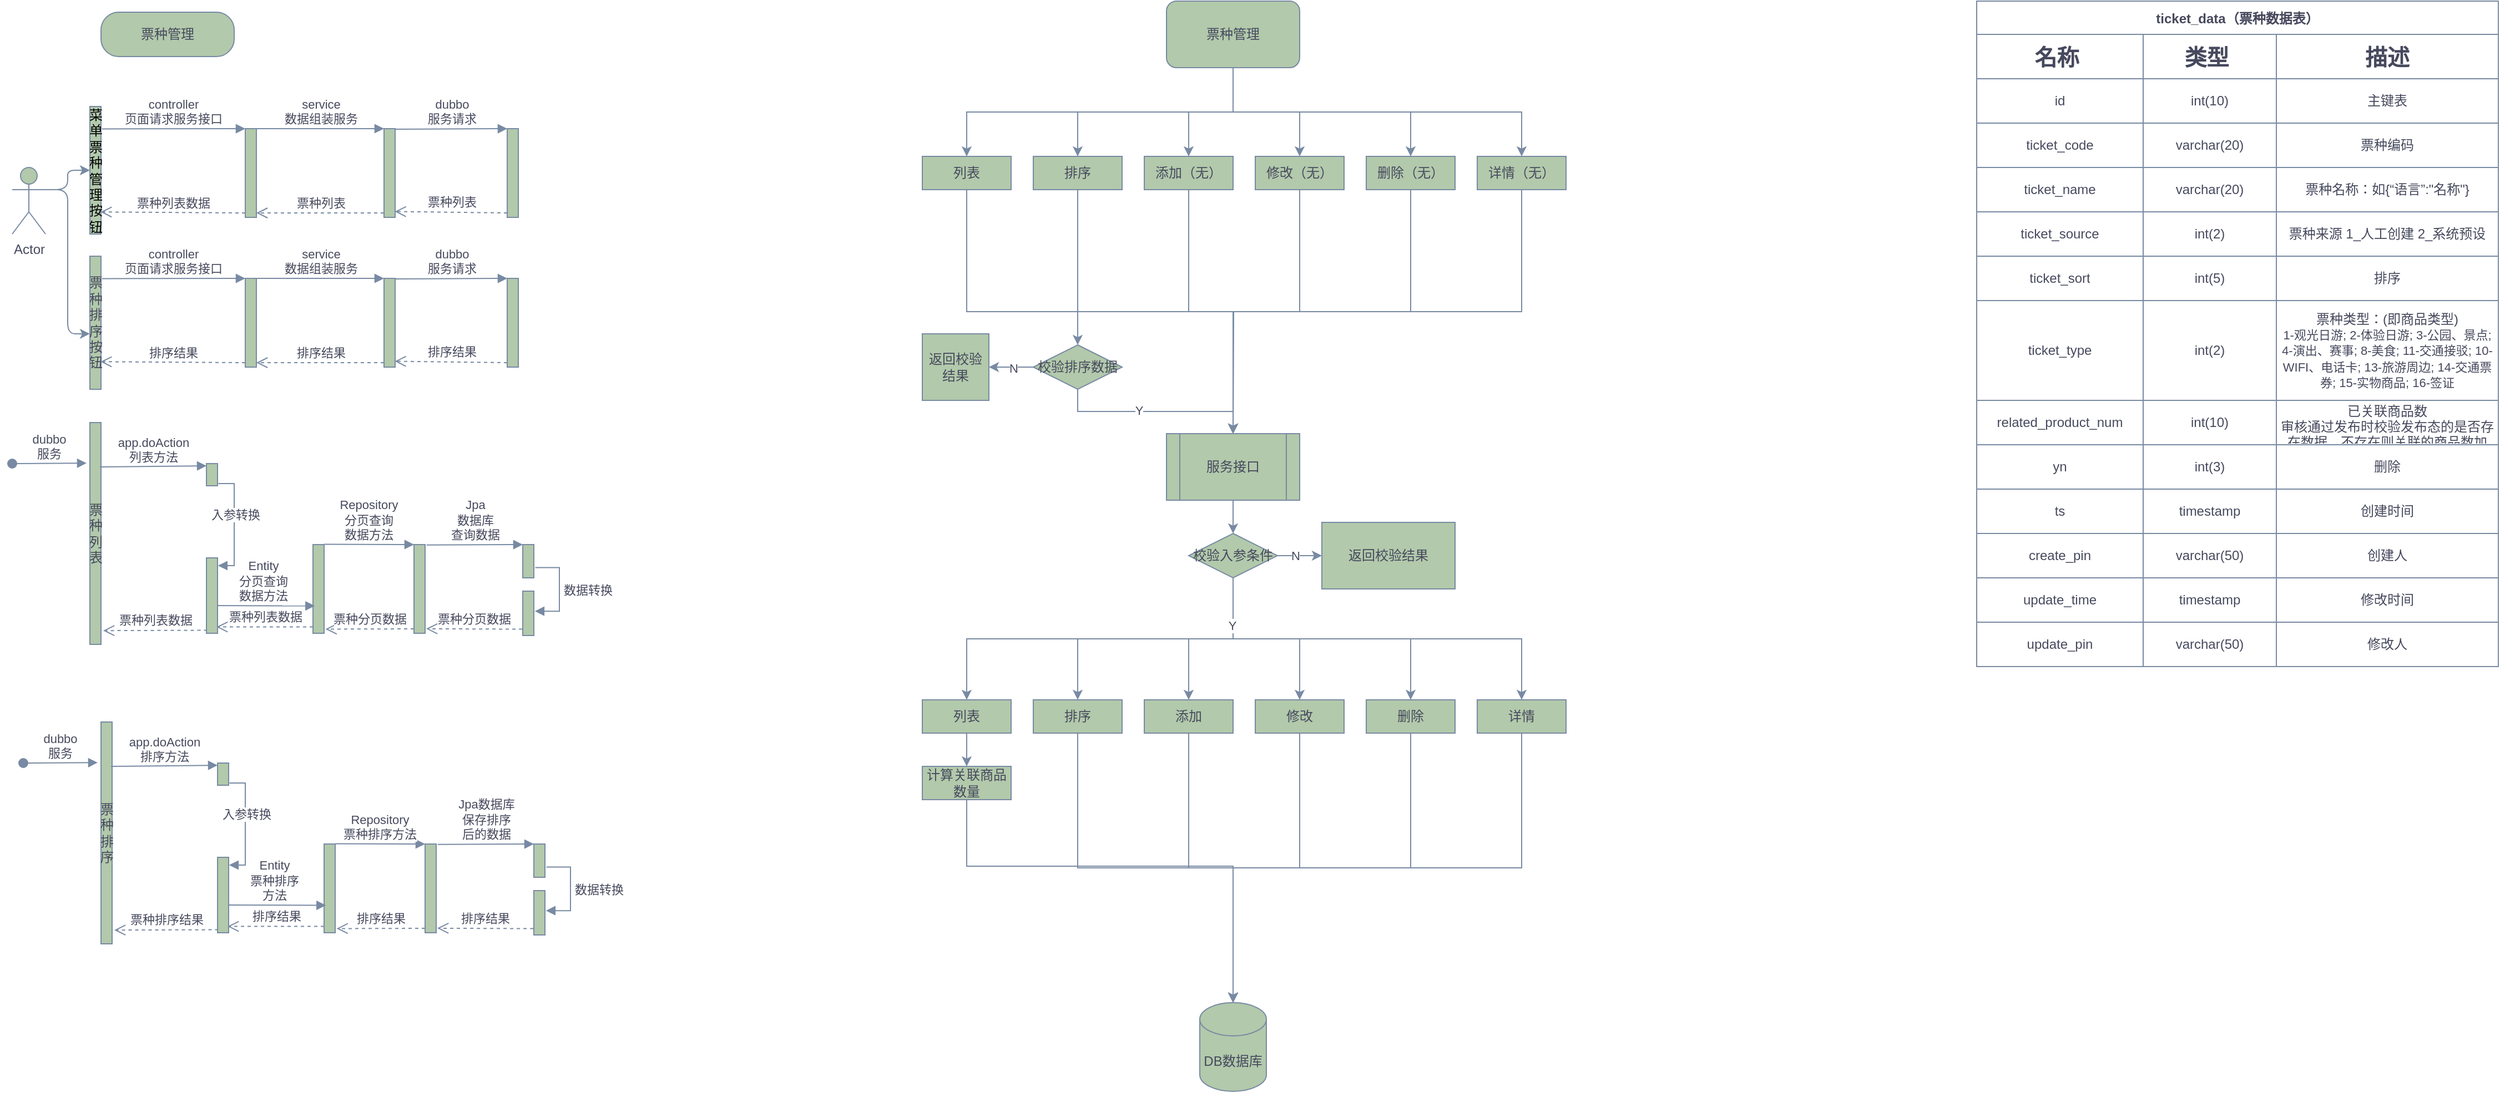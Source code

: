 <mxfile version="20.0.4" type="github" pages="2">
  <diagram id="JeX9rl3rUgD13nwQGrPr" name="票种管理">
    <mxGraphModel dx="2064" dy="685" grid="1" gridSize="10" guides="1" tooltips="1" connect="1" arrows="1" fold="1" page="1" pageScale="1" pageWidth="827" pageHeight="1169" math="0" shadow="0">
      <root>
        <object label="" id="0">
          <mxCell />
        </object>
        <mxCell id="1" parent="0" />
        <mxCell id="nKsr4vJ9wWT-BAdVvBZN-21" style="edgeStyle=orthogonalEdgeStyle;rounded=0;orthogonalLoop=1;jettySize=auto;html=1;exitX=0.5;exitY=1;exitDx=0;exitDy=0;strokeColor=#788AA3;fontColor=#46495D;" parent="1" source="nKsr4vJ9wWT-BAdVvBZN-1" target="nKsr4vJ9wWT-BAdVvBZN-10" edge="1">
          <mxGeometry relative="1" as="geometry" />
        </mxCell>
        <mxCell id="nKsr4vJ9wWT-BAdVvBZN-26" style="edgeStyle=orthogonalEdgeStyle;rounded=0;orthogonalLoop=1;jettySize=auto;html=1;exitX=0.5;exitY=1;exitDx=0;exitDy=0;entryX=0.5;entryY=0;entryDx=0;entryDy=0;strokeColor=#788AA3;fontColor=#46495D;" parent="1" source="nKsr4vJ9wWT-BAdVvBZN-1" target="nKsr4vJ9wWT-BAdVvBZN-11" edge="1">
          <mxGeometry relative="1" as="geometry" />
        </mxCell>
        <mxCell id="nKsr4vJ9wWT-BAdVvBZN-27" style="edgeStyle=orthogonalEdgeStyle;rounded=0;orthogonalLoop=1;jettySize=auto;html=1;exitX=0.5;exitY=1;exitDx=0;exitDy=0;entryX=0.5;entryY=0;entryDx=0;entryDy=0;strokeColor=#788AA3;fontColor=#46495D;" parent="1" source="nKsr4vJ9wWT-BAdVvBZN-1" target="nKsr4vJ9wWT-BAdVvBZN-12" edge="1">
          <mxGeometry relative="1" as="geometry" />
        </mxCell>
        <mxCell id="nKsr4vJ9wWT-BAdVvBZN-28" style="edgeStyle=orthogonalEdgeStyle;rounded=0;orthogonalLoop=1;jettySize=auto;html=1;exitX=0.5;exitY=1;exitDx=0;exitDy=0;entryX=0.5;entryY=0;entryDx=0;entryDy=0;strokeColor=#788AA3;fontColor=#46495D;" parent="1" source="nKsr4vJ9wWT-BAdVvBZN-1" target="nKsr4vJ9wWT-BAdVvBZN-13" edge="1">
          <mxGeometry relative="1" as="geometry" />
        </mxCell>
        <mxCell id="nKsr4vJ9wWT-BAdVvBZN-29" style="edgeStyle=orthogonalEdgeStyle;rounded=0;orthogonalLoop=1;jettySize=auto;html=1;exitX=0.5;exitY=1;exitDx=0;exitDy=0;strokeColor=#788AA3;fontColor=#46495D;" parent="1" source="nKsr4vJ9wWT-BAdVvBZN-1" target="nKsr4vJ9wWT-BAdVvBZN-14" edge="1">
          <mxGeometry relative="1" as="geometry" />
        </mxCell>
        <mxCell id="nKsr4vJ9wWT-BAdVvBZN-30" style="edgeStyle=orthogonalEdgeStyle;rounded=0;orthogonalLoop=1;jettySize=auto;html=1;exitX=0.5;exitY=1;exitDx=0;exitDy=0;entryX=0.5;entryY=0;entryDx=0;entryDy=0;strokeColor=#788AA3;fontColor=#46495D;" parent="1" source="nKsr4vJ9wWT-BAdVvBZN-1" target="nKsr4vJ9wWT-BAdVvBZN-9" edge="1">
          <mxGeometry relative="1" as="geometry" />
        </mxCell>
        <mxCell id="nKsr4vJ9wWT-BAdVvBZN-1" value="&lt;font style=&quot;vertical-align: inherit;&quot;&gt;&lt;font style=&quot;vertical-align: inherit;&quot;&gt;票种管理&lt;/font&gt;&lt;/font&gt;" style="rounded=1;whiteSpace=wrap;html=1;fillColor=#B2C9AB;strokeColor=#788AA3;fontColor=#46495D;" parent="1" vertex="1">
          <mxGeometry x="240" y="20" width="120" height="60" as="geometry" />
        </mxCell>
        <mxCell id="nKsr4vJ9wWT-BAdVvBZN-31" style="edgeStyle=orthogonalEdgeStyle;rounded=0;orthogonalLoop=1;jettySize=auto;html=1;exitX=0.5;exitY=1;exitDx=0;exitDy=0;entryX=0.5;entryY=0;entryDx=0;entryDy=0;strokeColor=#788AA3;fontColor=#46495D;" parent="1" source="nKsr4vJ9wWT-BAdVvBZN-9" target="nKsr4vJ9wWT-BAdVvBZN-17" edge="1">
          <mxGeometry relative="1" as="geometry" />
        </mxCell>
        <mxCell id="nKsr4vJ9wWT-BAdVvBZN-9" value="&lt;font style=&quot;vertical-align: inherit;&quot;&gt;&lt;font style=&quot;vertical-align: inherit;&quot;&gt;列表&lt;/font&gt;&lt;/font&gt;" style="rounded=0;whiteSpace=wrap;html=1;fillColor=#B2C9AB;strokeColor=#788AA3;fontColor=#46495D;" parent="1" vertex="1">
          <mxGeometry x="20" y="160" width="80" height="30" as="geometry" />
        </mxCell>
        <mxCell id="nKsr4vJ9wWT-BAdVvBZN-38" value="" style="edgeStyle=orthogonalEdgeStyle;rounded=0;orthogonalLoop=1;jettySize=auto;html=1;strokeColor=#788AA3;fontColor=#46495D;" parent="1" source="nKsr4vJ9wWT-BAdVvBZN-10" target="nKsr4vJ9wWT-BAdVvBZN-37" edge="1">
          <mxGeometry relative="1" as="geometry" />
        </mxCell>
        <mxCell id="nKsr4vJ9wWT-BAdVvBZN-10" value="&lt;font style=&quot;vertical-align: inherit;&quot;&gt;&lt;font style=&quot;vertical-align: inherit;&quot;&gt;排序&lt;/font&gt;&lt;/font&gt;" style="rounded=0;whiteSpace=wrap;html=1;fillColor=#B2C9AB;strokeColor=#788AA3;fontColor=#46495D;" parent="1" vertex="1">
          <mxGeometry x="120" y="160" width="80" height="30" as="geometry" />
        </mxCell>
        <mxCell id="nKsr4vJ9wWT-BAdVvBZN-33" style="edgeStyle=orthogonalEdgeStyle;rounded=0;orthogonalLoop=1;jettySize=auto;html=1;exitX=0.5;exitY=1;exitDx=0;exitDy=0;entryX=0.5;entryY=0;entryDx=0;entryDy=0;strokeColor=#788AA3;fontColor=#46495D;" parent="1" source="nKsr4vJ9wWT-BAdVvBZN-11" target="nKsr4vJ9wWT-BAdVvBZN-17" edge="1">
          <mxGeometry relative="1" as="geometry" />
        </mxCell>
        <mxCell id="nKsr4vJ9wWT-BAdVvBZN-11" value="&lt;font style=&quot;vertical-align: inherit;&quot;&gt;&lt;font style=&quot;vertical-align: inherit;&quot;&gt;添加（无）&lt;/font&gt;&lt;/font&gt;" style="rounded=0;whiteSpace=wrap;html=1;fillColor=#B2C9AB;strokeColor=#788AA3;fontColor=#46495D;" parent="1" vertex="1">
          <mxGeometry x="220" y="160" width="80" height="30" as="geometry" />
        </mxCell>
        <mxCell id="nKsr4vJ9wWT-BAdVvBZN-34" style="edgeStyle=orthogonalEdgeStyle;rounded=0;orthogonalLoop=1;jettySize=auto;html=1;exitX=0.5;exitY=1;exitDx=0;exitDy=0;entryX=0.5;entryY=0;entryDx=0;entryDy=0;strokeColor=#788AA3;fontColor=#46495D;" parent="1" source="nKsr4vJ9wWT-BAdVvBZN-12" target="nKsr4vJ9wWT-BAdVvBZN-17" edge="1">
          <mxGeometry relative="1" as="geometry" />
        </mxCell>
        <mxCell id="nKsr4vJ9wWT-BAdVvBZN-12" value="&lt;font style=&quot;vertical-align: inherit;&quot;&gt;&lt;font style=&quot;vertical-align: inherit;&quot;&gt;修改（无）&lt;/font&gt;&lt;/font&gt;" style="rounded=0;whiteSpace=wrap;html=1;fillColor=#B2C9AB;strokeColor=#788AA3;fontColor=#46495D;" parent="1" vertex="1">
          <mxGeometry x="320" y="160" width="80" height="30" as="geometry" />
        </mxCell>
        <mxCell id="nKsr4vJ9wWT-BAdVvBZN-42" style="edgeStyle=orthogonalEdgeStyle;rounded=0;orthogonalLoop=1;jettySize=auto;html=1;exitX=0.5;exitY=1;exitDx=0;exitDy=0;entryX=0.5;entryY=0;entryDx=0;entryDy=0;strokeColor=#788AA3;fontColor=#46495D;" parent="1" source="nKsr4vJ9wWT-BAdVvBZN-13" target="nKsr4vJ9wWT-BAdVvBZN-17" edge="1">
          <mxGeometry relative="1" as="geometry" />
        </mxCell>
        <mxCell id="nKsr4vJ9wWT-BAdVvBZN-13" value="&lt;font style=&quot;vertical-align: inherit;&quot;&gt;&lt;font style=&quot;vertical-align: inherit;&quot;&gt;删除（无）&lt;/font&gt;&lt;/font&gt;" style="rounded=0;whiteSpace=wrap;html=1;fillColor=#B2C9AB;strokeColor=#788AA3;fontColor=#46495D;" parent="1" vertex="1">
          <mxGeometry x="420" y="160" width="80" height="30" as="geometry" />
        </mxCell>
        <mxCell id="nKsr4vJ9wWT-BAdVvBZN-43" style="edgeStyle=orthogonalEdgeStyle;rounded=0;orthogonalLoop=1;jettySize=auto;html=1;exitX=0.5;exitY=1;exitDx=0;exitDy=0;strokeColor=#788AA3;fontColor=#46495D;" parent="1" source="nKsr4vJ9wWT-BAdVvBZN-14" edge="1">
          <mxGeometry relative="1" as="geometry">
            <mxPoint x="300" y="410" as="targetPoint" />
          </mxGeometry>
        </mxCell>
        <mxCell id="nKsr4vJ9wWT-BAdVvBZN-14" value="&lt;font style=&quot;vertical-align: inherit;&quot;&gt;&lt;font style=&quot;vertical-align: inherit;&quot;&gt;详情（无）&lt;/font&gt;&lt;/font&gt;" style="rounded=0;whiteSpace=wrap;html=1;fillColor=#B2C9AB;strokeColor=#788AA3;fontColor=#46495D;" parent="1" vertex="1">
          <mxGeometry x="520" y="160" width="80" height="30" as="geometry" />
        </mxCell>
        <mxCell id="nKsr4vJ9wWT-BAdVvBZN-53" value="" style="edgeStyle=orthogonalEdgeStyle;rounded=0;orthogonalLoop=1;jettySize=auto;html=1;strokeColor=#788AA3;fontColor=#46495D;" parent="1" source="nKsr4vJ9wWT-BAdVvBZN-17" target="nKsr4vJ9wWT-BAdVvBZN-52" edge="1">
          <mxGeometry relative="1" as="geometry" />
        </mxCell>
        <mxCell id="nKsr4vJ9wWT-BAdVvBZN-17" value="&lt;font style=&quot;vertical-align: inherit;&quot;&gt;&lt;font style=&quot;vertical-align: inherit;&quot;&gt;服务接口&lt;/font&gt;&lt;/font&gt;" style="shape=process;whiteSpace=wrap;html=1;backgroundOutline=1;fillColor=#B2C9AB;strokeColor=#788AA3;fontColor=#46495D;" parent="1" vertex="1">
          <mxGeometry x="240" y="410" width="120" height="60" as="geometry" />
        </mxCell>
        <mxCell id="nKsr4vJ9wWT-BAdVvBZN-39" style="edgeStyle=orthogonalEdgeStyle;rounded=0;orthogonalLoop=1;jettySize=auto;html=1;exitX=0.5;exitY=1;exitDx=0;exitDy=0;entryX=0.5;entryY=0;entryDx=0;entryDy=0;strokeColor=#788AA3;fontColor=#46495D;" parent="1" source="nKsr4vJ9wWT-BAdVvBZN-37" target="nKsr4vJ9wWT-BAdVvBZN-17" edge="1">
          <mxGeometry relative="1" as="geometry" />
        </mxCell>
        <mxCell id="nKsr4vJ9wWT-BAdVvBZN-40" value="&lt;font style=&quot;vertical-align: inherit;&quot;&gt;&lt;font style=&quot;vertical-align: inherit;&quot;&gt;Y&lt;/font&gt;&lt;/font&gt;" style="edgeLabel;html=1;align=center;verticalAlign=middle;resizable=0;points=[];fontColor=#46495D;" parent="nKsr4vJ9wWT-BAdVvBZN-39" vertex="1" connectable="0">
          <mxGeometry x="-0.175" y="1" relative="1" as="geometry">
            <mxPoint as="offset" />
          </mxGeometry>
        </mxCell>
        <mxCell id="nKsr4vJ9wWT-BAdVvBZN-64" value="" style="edgeStyle=orthogonalEdgeStyle;rounded=0;orthogonalLoop=1;jettySize=auto;html=1;strokeColor=#788AA3;fontColor=#46495D;" parent="1" source="nKsr4vJ9wWT-BAdVvBZN-37" target="nKsr4vJ9wWT-BAdVvBZN-63" edge="1">
          <mxGeometry relative="1" as="geometry" />
        </mxCell>
        <mxCell id="nKsr4vJ9wWT-BAdVvBZN-71" value="N" style="edgeLabel;html=1;align=center;verticalAlign=middle;resizable=0;points=[];fontColor=#46495D;" parent="nKsr4vJ9wWT-BAdVvBZN-64" vertex="1" connectable="0">
          <mxGeometry x="-0.083" y="1" relative="1" as="geometry">
            <mxPoint as="offset" />
          </mxGeometry>
        </mxCell>
        <mxCell id="nKsr4vJ9wWT-BAdVvBZN-37" value="&lt;font style=&quot;vertical-align: inherit;&quot;&gt;&lt;font style=&quot;vertical-align: inherit;&quot;&gt;校验排序数据&lt;/font&gt;&lt;/font&gt;" style="rhombus;whiteSpace=wrap;html=1;rounded=0;fillColor=#B2C9AB;strokeColor=#788AA3;fontColor=#46495D;" parent="1" vertex="1">
          <mxGeometry x="120" y="330" width="80" height="40" as="geometry" />
        </mxCell>
        <mxCell id="uBiYwDBrasWGu2CiVqUC-5" style="edgeStyle=orthogonalEdgeStyle;rounded=0;orthogonalLoop=1;jettySize=auto;html=1;exitX=0.5;exitY=1;exitDx=0;exitDy=0;entryX=0.5;entryY=0;entryDx=0;entryDy=0;strokeColor=#788AA3;fontColor=#46495D;" parent="1" source="nKsr4vJ9wWT-BAdVvBZN-44" target="uBiYwDBrasWGu2CiVqUC-4" edge="1">
          <mxGeometry relative="1" as="geometry" />
        </mxCell>
        <mxCell id="nKsr4vJ9wWT-BAdVvBZN-44" value="&lt;font style=&quot;vertical-align: inherit;&quot;&gt;&lt;font style=&quot;vertical-align: inherit;&quot;&gt;列表&lt;/font&gt;&lt;/font&gt;" style="rounded=0;whiteSpace=wrap;html=1;fillColor=#B2C9AB;strokeColor=#788AA3;fontColor=#46495D;" parent="1" vertex="1">
          <mxGeometry x="20" y="650" width="80" height="30" as="geometry" />
        </mxCell>
        <mxCell id="uBiYwDBrasWGu2CiVqUC-1" style="edgeStyle=orthogonalEdgeStyle;rounded=0;orthogonalLoop=1;jettySize=auto;html=1;exitX=0.5;exitY=1;exitDx=0;exitDy=0;strokeColor=#788AA3;fontColor=#46495D;" parent="1" source="nKsr4vJ9wWT-BAdVvBZN-45" target="nKsr4vJ9wWT-BAdVvBZN-76" edge="1">
          <mxGeometry relative="1" as="geometry" />
        </mxCell>
        <mxCell id="nKsr4vJ9wWT-BAdVvBZN-45" value="&lt;font style=&quot;vertical-align: inherit;&quot;&gt;&lt;font style=&quot;vertical-align: inherit;&quot;&gt;&lt;font style=&quot;vertical-align: inherit;&quot;&gt;&lt;font style=&quot;vertical-align: inherit;&quot;&gt;排序&lt;/font&gt;&lt;/font&gt;&lt;/font&gt;&lt;/font&gt;" style="rounded=0;whiteSpace=wrap;html=1;fillColor=#B2C9AB;strokeColor=#788AA3;fontColor=#46495D;" parent="1" vertex="1">
          <mxGeometry x="120" y="650" width="80" height="30" as="geometry" />
        </mxCell>
        <mxCell id="uBiYwDBrasWGu2CiVqUC-2" style="edgeStyle=orthogonalEdgeStyle;rounded=0;orthogonalLoop=1;jettySize=auto;html=1;exitX=0.5;exitY=1;exitDx=0;exitDy=0;strokeColor=#788AA3;fontColor=#46495D;" parent="1" source="nKsr4vJ9wWT-BAdVvBZN-46" target="nKsr4vJ9wWT-BAdVvBZN-76" edge="1">
          <mxGeometry relative="1" as="geometry" />
        </mxCell>
        <mxCell id="nKsr4vJ9wWT-BAdVvBZN-46" value="&lt;font style=&quot;vertical-align: inherit;&quot;&gt;&lt;font style=&quot;vertical-align: inherit;&quot;&gt;&lt;font style=&quot;vertical-align: inherit;&quot;&gt;&lt;font style=&quot;vertical-align: inherit;&quot;&gt;添加&lt;/font&gt;&lt;/font&gt;&lt;/font&gt;&lt;/font&gt;" style="rounded=0;whiteSpace=wrap;html=1;fillColor=#B2C9AB;strokeColor=#788AA3;fontColor=#46495D;" parent="1" vertex="1">
          <mxGeometry x="220" y="650" width="80" height="30" as="geometry" />
        </mxCell>
        <mxCell id="uBiYwDBrasWGu2CiVqUC-3" style="edgeStyle=orthogonalEdgeStyle;rounded=0;orthogonalLoop=1;jettySize=auto;html=1;exitX=0.5;exitY=1;exitDx=0;exitDy=0;strokeColor=#788AA3;fontColor=#46495D;" parent="1" source="nKsr4vJ9wWT-BAdVvBZN-47" target="nKsr4vJ9wWT-BAdVvBZN-76" edge="1">
          <mxGeometry relative="1" as="geometry" />
        </mxCell>
        <mxCell id="nKsr4vJ9wWT-BAdVvBZN-47" value="&lt;font style=&quot;vertical-align: inherit;&quot;&gt;&lt;font style=&quot;vertical-align: inherit;&quot;&gt;&lt;font style=&quot;vertical-align: inherit;&quot;&gt;&lt;font style=&quot;vertical-align: inherit;&quot;&gt;修改&lt;/font&gt;&lt;/font&gt;&lt;/font&gt;&lt;/font&gt;" style="rounded=0;whiteSpace=wrap;html=1;fillColor=#B2C9AB;strokeColor=#788AA3;fontColor=#46495D;" parent="1" vertex="1">
          <mxGeometry x="320" y="650" width="80" height="30" as="geometry" />
        </mxCell>
        <mxCell id="nKsr4vJ9wWT-BAdVvBZN-81" style="edgeStyle=orthogonalEdgeStyle;rounded=0;orthogonalLoop=1;jettySize=auto;html=1;exitX=0.5;exitY=1;exitDx=0;exitDy=0;strokeColor=#788AA3;fontColor=#46495D;" parent="1" source="nKsr4vJ9wWT-BAdVvBZN-48" target="nKsr4vJ9wWT-BAdVvBZN-76" edge="1">
          <mxGeometry relative="1" as="geometry" />
        </mxCell>
        <mxCell id="nKsr4vJ9wWT-BAdVvBZN-48" value="&lt;font style=&quot;vertical-align: inherit;&quot;&gt;&lt;font style=&quot;vertical-align: inherit;&quot;&gt;&lt;font style=&quot;vertical-align: inherit;&quot;&gt;&lt;font style=&quot;vertical-align: inherit;&quot;&gt;删除&lt;/font&gt;&lt;/font&gt;&lt;/font&gt;&lt;/font&gt;" style="rounded=0;whiteSpace=wrap;html=1;fillColor=#B2C9AB;strokeColor=#788AA3;fontColor=#46495D;" parent="1" vertex="1">
          <mxGeometry x="420" y="650" width="80" height="30" as="geometry" />
        </mxCell>
        <mxCell id="nKsr4vJ9wWT-BAdVvBZN-82" style="edgeStyle=orthogonalEdgeStyle;rounded=0;orthogonalLoop=1;jettySize=auto;html=1;exitX=0.5;exitY=1;exitDx=0;exitDy=0;entryX=0.5;entryY=0;entryDx=0;entryDy=0;entryPerimeter=0;strokeColor=#788AA3;fontColor=#46495D;" parent="1" source="nKsr4vJ9wWT-BAdVvBZN-49" target="nKsr4vJ9wWT-BAdVvBZN-76" edge="1">
          <mxGeometry relative="1" as="geometry" />
        </mxCell>
        <mxCell id="nKsr4vJ9wWT-BAdVvBZN-49" value="&lt;font style=&quot;vertical-align: inherit;&quot;&gt;&lt;font style=&quot;vertical-align: inherit;&quot;&gt;&lt;font style=&quot;vertical-align: inherit;&quot;&gt;&lt;font style=&quot;vertical-align: inherit;&quot;&gt;详情&lt;/font&gt;&lt;/font&gt;&lt;/font&gt;&lt;/font&gt;" style="rounded=0;whiteSpace=wrap;html=1;fillColor=#B2C9AB;strokeColor=#788AA3;fontColor=#46495D;" parent="1" vertex="1">
          <mxGeometry x="520" y="650" width="80" height="30" as="geometry" />
        </mxCell>
        <mxCell id="nKsr4vJ9wWT-BAdVvBZN-54" style="edgeStyle=orthogonalEdgeStyle;rounded=0;orthogonalLoop=1;jettySize=auto;html=1;exitX=0.5;exitY=1;exitDx=0;exitDy=0;strokeColor=#788AA3;fontColor=#46495D;" parent="1" source="nKsr4vJ9wWT-BAdVvBZN-52" target="nKsr4vJ9wWT-BAdVvBZN-44" edge="1">
          <mxGeometry relative="1" as="geometry" />
        </mxCell>
        <mxCell id="nKsr4vJ9wWT-BAdVvBZN-55" style="edgeStyle=orthogonalEdgeStyle;rounded=0;orthogonalLoop=1;jettySize=auto;html=1;exitX=0.5;exitY=1;exitDx=0;exitDy=0;entryX=0.5;entryY=0;entryDx=0;entryDy=0;strokeColor=#788AA3;fontColor=#46495D;" parent="1" source="nKsr4vJ9wWT-BAdVvBZN-52" target="nKsr4vJ9wWT-BAdVvBZN-45" edge="1">
          <mxGeometry relative="1" as="geometry" />
        </mxCell>
        <mxCell id="nKsr4vJ9wWT-BAdVvBZN-56" style="edgeStyle=orthogonalEdgeStyle;rounded=0;orthogonalLoop=1;jettySize=auto;html=1;exitX=0.5;exitY=1;exitDx=0;exitDy=0;strokeColor=#788AA3;fontColor=#46495D;" parent="1" source="nKsr4vJ9wWT-BAdVvBZN-52" target="nKsr4vJ9wWT-BAdVvBZN-46" edge="1">
          <mxGeometry relative="1" as="geometry" />
        </mxCell>
        <mxCell id="nKsr4vJ9wWT-BAdVvBZN-57" style="edgeStyle=orthogonalEdgeStyle;rounded=0;orthogonalLoop=1;jettySize=auto;html=1;exitX=0.5;exitY=1;exitDx=0;exitDy=0;strokeColor=#788AA3;fontColor=#46495D;" parent="1" source="nKsr4vJ9wWT-BAdVvBZN-52" target="nKsr4vJ9wWT-BAdVvBZN-47" edge="1">
          <mxGeometry relative="1" as="geometry" />
        </mxCell>
        <mxCell id="nKsr4vJ9wWT-BAdVvBZN-58" style="edgeStyle=orthogonalEdgeStyle;rounded=0;orthogonalLoop=1;jettySize=auto;html=1;exitX=0.5;exitY=1;exitDx=0;exitDy=0;strokeColor=#788AA3;fontColor=#46495D;" parent="1" source="nKsr4vJ9wWT-BAdVvBZN-52" target="nKsr4vJ9wWT-BAdVvBZN-48" edge="1">
          <mxGeometry relative="1" as="geometry" />
        </mxCell>
        <mxCell id="nKsr4vJ9wWT-BAdVvBZN-59" style="edgeStyle=orthogonalEdgeStyle;rounded=0;orthogonalLoop=1;jettySize=auto;html=1;exitX=0.5;exitY=1;exitDx=0;exitDy=0;strokeColor=#788AA3;fontColor=#46495D;" parent="1" source="nKsr4vJ9wWT-BAdVvBZN-52" target="nKsr4vJ9wWT-BAdVvBZN-49" edge="1">
          <mxGeometry relative="1" as="geometry" />
        </mxCell>
        <mxCell id="nKsr4vJ9wWT-BAdVvBZN-60" value="&lt;font style=&quot;vertical-align: inherit;&quot;&gt;&lt;font style=&quot;vertical-align: inherit;&quot;&gt;Y&lt;br&gt;&lt;/font&gt;&lt;/font&gt;" style="edgeLabel;html=1;align=center;verticalAlign=middle;resizable=0;points=[];fontColor=#46495D;" parent="nKsr4vJ9wWT-BAdVvBZN-59" vertex="1" connectable="0">
          <mxGeometry x="-0.768" y="-1" relative="1" as="geometry">
            <mxPoint as="offset" />
          </mxGeometry>
        </mxCell>
        <mxCell id="nKsr4vJ9wWT-BAdVvBZN-69" style="edgeStyle=orthogonalEdgeStyle;rounded=0;orthogonalLoop=1;jettySize=auto;html=1;exitX=1;exitY=0.5;exitDx=0;exitDy=0;strokeColor=#788AA3;fontColor=#46495D;" parent="1" source="nKsr4vJ9wWT-BAdVvBZN-52" target="nKsr4vJ9wWT-BAdVvBZN-67" edge="1">
          <mxGeometry relative="1" as="geometry">
            <Array as="points">
              <mxPoint x="370" y="520" />
              <mxPoint x="370" y="520" />
            </Array>
          </mxGeometry>
        </mxCell>
        <mxCell id="nKsr4vJ9wWT-BAdVvBZN-70" value="N" style="edgeLabel;html=1;align=center;verticalAlign=middle;resizable=0;points=[];fontColor=#46495D;" parent="nKsr4vJ9wWT-BAdVvBZN-69" vertex="1" connectable="0">
          <mxGeometry x="-0.192" relative="1" as="geometry">
            <mxPoint as="offset" />
          </mxGeometry>
        </mxCell>
        <mxCell id="nKsr4vJ9wWT-BAdVvBZN-52" value="&lt;font style=&quot;vertical-align: inherit;&quot;&gt;&lt;font style=&quot;vertical-align: inherit;&quot;&gt;校验入参条件&lt;/font&gt;&lt;/font&gt;" style="rhombus;whiteSpace=wrap;html=1;fillColor=#B2C9AB;strokeColor=#788AA3;fontColor=#46495D;" parent="1" vertex="1">
          <mxGeometry x="260" y="500" width="80" height="40" as="geometry" />
        </mxCell>
        <mxCell id="nKsr4vJ9wWT-BAdVvBZN-63" value="&lt;font style=&quot;vertical-align: inherit;&quot;&gt;&lt;font style=&quot;vertical-align: inherit;&quot;&gt;返回校验结果&lt;/font&gt;&lt;/font&gt;" style="rounded=0;whiteSpace=wrap;html=1;fillColor=#B2C9AB;strokeColor=#788AA3;fontColor=#46495D;" parent="1" vertex="1">
          <mxGeometry x="20" y="320" width="60" height="60" as="geometry" />
        </mxCell>
        <mxCell id="nKsr4vJ9wWT-BAdVvBZN-67" value="&lt;font style=&quot;vertical-align: inherit;&quot;&gt;&lt;font style=&quot;vertical-align: inherit;&quot;&gt;返回校验结果&lt;/font&gt;&lt;/font&gt;" style="whiteSpace=wrap;html=1;fillColor=#B2C9AB;strokeColor=#788AA3;fontColor=#46495D;" parent="1" vertex="1">
          <mxGeometry x="380" y="490" width="120" height="60" as="geometry" />
        </mxCell>
        <mxCell id="nKsr4vJ9wWT-BAdVvBZN-76" value="DB数据库" style="shape=cylinder3;whiteSpace=wrap;html=1;boundedLbl=1;backgroundOutline=1;size=15;fillColor=#B2C9AB;strokeColor=#788AA3;fontColor=#46495D;" parent="1" vertex="1">
          <mxGeometry x="270" y="923" width="60" height="80" as="geometry" />
        </mxCell>
        <mxCell id="uBiYwDBrasWGu2CiVqUC-6" style="edgeStyle=orthogonalEdgeStyle;rounded=0;orthogonalLoop=1;jettySize=auto;html=1;exitX=0.5;exitY=1;exitDx=0;exitDy=0;strokeColor=#788AA3;fontColor=#46495D;" parent="1" source="uBiYwDBrasWGu2CiVqUC-4" target="nKsr4vJ9wWT-BAdVvBZN-76" edge="1">
          <mxGeometry relative="1" as="geometry">
            <Array as="points">
              <mxPoint x="60" y="800" />
              <mxPoint x="300" y="800" />
            </Array>
          </mxGeometry>
        </mxCell>
        <mxCell id="uBiYwDBrasWGu2CiVqUC-4" value="&lt;font style=&quot;vertical-align: inherit;&quot;&gt;&lt;font style=&quot;vertical-align: inherit;&quot;&gt;计算关联商品数量&lt;/font&gt;&lt;/font&gt;" style="rounded=0;whiteSpace=wrap;html=1;fillColor=#B2C9AB;strokeColor=#788AA3;fontColor=#46495D;" parent="1" vertex="1">
          <mxGeometry x="20" y="710" width="80" height="30" as="geometry" />
        </mxCell>
        <mxCell id="CkbHBRKq70D783ghkJrN-1" value="ticket_data（票种数据表）" style="shape=table;startSize=30;container=1;collapsible=0;childLayout=tableLayout;fontStyle=1;align=center;swimlaneLine=1;strokeWidth=1;fillColor=none;fontColor=#46495D;strokeColor=#788AA3;" vertex="1" parent="1">
          <mxGeometry x="970" y="20" width="470" height="600" as="geometry" />
        </mxCell>
        <mxCell id="CkbHBRKq70D783ghkJrN-2" value="" style="shape=tableRow;horizontal=0;startSize=0;swimlaneHead=0;swimlaneBody=0;top=0;left=0;bottom=0;right=0;collapsible=0;dropTarget=0;fillColor=none;points=[[0,0.5],[1,0.5]];portConstraint=eastwest;strokeColor=#788AA3;fontColor=#46495D;" vertex="1" parent="CkbHBRKq70D783ghkJrN-1">
          <mxGeometry y="30" width="470" height="40" as="geometry" />
        </mxCell>
        <mxCell id="CkbHBRKq70D783ghkJrN-3" value="名称&lt;span style=&quot;white-space: pre; font-size: 20px;&quot;&gt;	&lt;/span&gt;" style="shape=partialRectangle;html=1;whiteSpace=wrap;connectable=0;top=0;left=0;bottom=0;right=0;overflow=hidden;strokeWidth=1;perimeterSpacing=0;fontStyle=1;fontSize=20;fillColor=none;fontColor=#46495D;strokeColor=#788AA3;" vertex="1" parent="CkbHBRKq70D783ghkJrN-2">
          <mxGeometry width="150" height="40" as="geometry">
            <mxRectangle width="150" height="40" as="alternateBounds" />
          </mxGeometry>
        </mxCell>
        <mxCell id="CkbHBRKq70D783ghkJrN-4" value="类型&lt;span style=&quot;white-space: pre; font-size: 20px;&quot;&gt;	&lt;/span&gt;" style="shape=partialRectangle;html=1;whiteSpace=wrap;connectable=0;top=0;left=0;bottom=0;right=0;overflow=hidden;strokeWidth=1;fontStyle=1;fontSize=20;fillColor=none;fontColor=#46495D;strokeColor=#788AA3;" vertex="1" parent="CkbHBRKq70D783ghkJrN-2">
          <mxGeometry x="150" width="120" height="40" as="geometry">
            <mxRectangle width="120" height="40" as="alternateBounds" />
          </mxGeometry>
        </mxCell>
        <mxCell id="CkbHBRKq70D783ghkJrN-5" value="描述" style="shape=partialRectangle;html=1;whiteSpace=wrap;connectable=0;top=0;left=0;bottom=0;right=0;overflow=hidden;strokeWidth=1;fontStyle=1;fontSize=20;fillColor=none;fontColor=#46495D;strokeColor=#788AA3;" vertex="1" parent="CkbHBRKq70D783ghkJrN-2">
          <mxGeometry x="270" width="200" height="40" as="geometry">
            <mxRectangle width="200" height="40" as="alternateBounds" />
          </mxGeometry>
        </mxCell>
        <mxCell id="CkbHBRKq70D783ghkJrN-6" value="" style="shape=tableRow;horizontal=0;startSize=0;swimlaneHead=0;swimlaneBody=0;top=0;left=0;bottom=0;right=0;collapsible=0;dropTarget=0;fillColor=none;points=[[0,0.5],[1,0.5]];portConstraint=eastwest;strokeColor=#788AA3;fontColor=#46495D;" vertex="1" parent="CkbHBRKq70D783ghkJrN-1">
          <mxGeometry y="70" width="470" height="40" as="geometry" />
        </mxCell>
        <mxCell id="CkbHBRKq70D783ghkJrN-7" value="id" style="shape=partialRectangle;html=1;whiteSpace=wrap;connectable=0;top=0;left=0;bottom=0;right=0;overflow=hidden;strokeWidth=1;fillColor=none;fontColor=#46495D;verticalAlign=middle;strokeColor=#788AA3;" vertex="1" parent="CkbHBRKq70D783ghkJrN-6">
          <mxGeometry width="150" height="40" as="geometry">
            <mxRectangle width="150" height="40" as="alternateBounds" />
          </mxGeometry>
        </mxCell>
        <mxCell id="CkbHBRKq70D783ghkJrN-8" value="int(10)" style="shape=partialRectangle;html=1;whiteSpace=wrap;connectable=0;top=0;left=0;bottom=0;right=0;overflow=hidden;strokeWidth=1;fillColor=none;fontColor=#46495D;verticalAlign=middle;strokeColor=#788AA3;" vertex="1" parent="CkbHBRKq70D783ghkJrN-6">
          <mxGeometry x="150" width="120" height="40" as="geometry">
            <mxRectangle width="120" height="40" as="alternateBounds" />
          </mxGeometry>
        </mxCell>
        <mxCell id="CkbHBRKq70D783ghkJrN-9" value="主键表" style="shape=partialRectangle;html=1;whiteSpace=wrap;connectable=0;top=0;left=0;bottom=0;right=0;overflow=hidden;strokeWidth=1;fillColor=none;fontColor=#46495D;verticalAlign=middle;strokeColor=#788AA3;" vertex="1" parent="CkbHBRKq70D783ghkJrN-6">
          <mxGeometry x="270" width="200" height="40" as="geometry">
            <mxRectangle width="200" height="40" as="alternateBounds" />
          </mxGeometry>
        </mxCell>
        <mxCell id="CkbHBRKq70D783ghkJrN-10" value="" style="shape=tableRow;horizontal=0;startSize=0;swimlaneHead=0;swimlaneBody=0;top=0;left=0;bottom=0;right=0;collapsible=0;dropTarget=0;fillColor=none;points=[[0,0.5],[1,0.5]];portConstraint=eastwest;strokeColor=#788AA3;fontColor=#46495D;" vertex="1" parent="CkbHBRKq70D783ghkJrN-1">
          <mxGeometry y="110" width="470" height="40" as="geometry" />
        </mxCell>
        <mxCell id="CkbHBRKq70D783ghkJrN-11" value="ticket_code" style="shape=partialRectangle;html=1;whiteSpace=wrap;connectable=0;top=0;left=0;bottom=0;right=0;overflow=hidden;sketch=0;shadow=0;strokeWidth=1;fillColor=none;fontColor=#46495D;verticalAlign=middle;strokeColor=#788AA3;" vertex="1" parent="CkbHBRKq70D783ghkJrN-10">
          <mxGeometry width="150" height="40" as="geometry">
            <mxRectangle width="150" height="40" as="alternateBounds" />
          </mxGeometry>
        </mxCell>
        <mxCell id="CkbHBRKq70D783ghkJrN-12" value="varchar(20)" style="shape=partialRectangle;html=1;whiteSpace=wrap;connectable=0;top=0;left=0;bottom=0;right=0;overflow=hidden;sketch=0;strokeWidth=1;fillColor=none;fontColor=#46495D;verticalAlign=middle;strokeColor=#788AA3;" vertex="1" parent="CkbHBRKq70D783ghkJrN-10">
          <mxGeometry x="150" width="120" height="40" as="geometry">
            <mxRectangle width="120" height="40" as="alternateBounds" />
          </mxGeometry>
        </mxCell>
        <mxCell id="CkbHBRKq70D783ghkJrN-13" value="票种编码" style="shape=partialRectangle;html=1;whiteSpace=wrap;connectable=0;top=0;left=0;bottom=0;right=0;overflow=hidden;strokeWidth=1;fillColor=none;fontColor=#46495D;verticalAlign=middle;strokeColor=#788AA3;" vertex="1" parent="CkbHBRKq70D783ghkJrN-10">
          <mxGeometry x="270" width="200" height="40" as="geometry">
            <mxRectangle width="200" height="40" as="alternateBounds" />
          </mxGeometry>
        </mxCell>
        <mxCell id="CkbHBRKq70D783ghkJrN-38" style="shape=tableRow;horizontal=0;startSize=0;swimlaneHead=0;swimlaneBody=0;top=0;left=0;bottom=0;right=0;collapsible=0;dropTarget=0;fillColor=none;points=[[0,0.5],[1,0.5]];portConstraint=eastwest;strokeColor=#788AA3;fontColor=#46495D;" vertex="1" parent="CkbHBRKq70D783ghkJrN-1">
          <mxGeometry y="150" width="470" height="40" as="geometry" />
        </mxCell>
        <mxCell id="CkbHBRKq70D783ghkJrN-39" value="ticket_name" style="shape=partialRectangle;html=1;whiteSpace=wrap;connectable=0;top=0;left=0;bottom=0;right=0;overflow=hidden;sketch=0;shadow=0;strokeWidth=1;fillColor=none;fontColor=#46495D;verticalAlign=middle;strokeColor=#788AA3;" vertex="1" parent="CkbHBRKq70D783ghkJrN-38">
          <mxGeometry width="150" height="40" as="geometry">
            <mxRectangle width="150" height="40" as="alternateBounds" />
          </mxGeometry>
        </mxCell>
        <mxCell id="CkbHBRKq70D783ghkJrN-40" value="varchar(20)" style="shape=partialRectangle;html=1;whiteSpace=wrap;connectable=0;top=0;left=0;bottom=0;right=0;overflow=hidden;sketch=0;strokeWidth=1;fillColor=none;fontColor=#46495D;verticalAlign=middle;strokeColor=#788AA3;" vertex="1" parent="CkbHBRKq70D783ghkJrN-38">
          <mxGeometry x="150" width="120" height="40" as="geometry">
            <mxRectangle width="120" height="40" as="alternateBounds" />
          </mxGeometry>
        </mxCell>
        <mxCell id="CkbHBRKq70D783ghkJrN-41" value="票种名称：如{“语言”:&quot;名称&quot;}" style="shape=partialRectangle;html=1;whiteSpace=wrap;connectable=0;top=0;left=0;bottom=0;right=0;overflow=hidden;strokeWidth=1;fillColor=none;fontColor=#46495D;verticalAlign=middle;strokeColor=#788AA3;" vertex="1" parent="CkbHBRKq70D783ghkJrN-38">
          <mxGeometry x="270" width="200" height="40" as="geometry">
            <mxRectangle width="200" height="40" as="alternateBounds" />
          </mxGeometry>
        </mxCell>
        <mxCell id="CkbHBRKq70D783ghkJrN-42" style="shape=tableRow;horizontal=0;startSize=0;swimlaneHead=0;swimlaneBody=0;top=0;left=0;bottom=0;right=0;collapsible=0;dropTarget=0;fillColor=none;points=[[0,0.5],[1,0.5]];portConstraint=eastwest;strokeColor=#788AA3;fontColor=#46495D;" vertex="1" parent="CkbHBRKq70D783ghkJrN-1">
          <mxGeometry y="190" width="470" height="40" as="geometry" />
        </mxCell>
        <mxCell id="CkbHBRKq70D783ghkJrN-43" value="ticket_source" style="shape=partialRectangle;html=1;whiteSpace=wrap;connectable=0;top=0;left=0;bottom=0;right=0;overflow=hidden;sketch=0;shadow=0;strokeWidth=1;fillColor=none;fontColor=#46495D;verticalAlign=middle;strokeColor=#788AA3;" vertex="1" parent="CkbHBRKq70D783ghkJrN-42">
          <mxGeometry width="150" height="40" as="geometry">
            <mxRectangle width="150" height="40" as="alternateBounds" />
          </mxGeometry>
        </mxCell>
        <mxCell id="CkbHBRKq70D783ghkJrN-44" value="int(2)" style="shape=partialRectangle;html=1;whiteSpace=wrap;connectable=0;top=0;left=0;bottom=0;right=0;overflow=hidden;sketch=0;strokeWidth=1;fillColor=none;fontColor=#46495D;verticalAlign=middle;strokeColor=#788AA3;" vertex="1" parent="CkbHBRKq70D783ghkJrN-42">
          <mxGeometry x="150" width="120" height="40" as="geometry">
            <mxRectangle width="120" height="40" as="alternateBounds" />
          </mxGeometry>
        </mxCell>
        <mxCell id="CkbHBRKq70D783ghkJrN-45" value="票种来源 1_人工创建 2_系统预设" style="shape=partialRectangle;html=1;whiteSpace=wrap;connectable=0;top=0;left=0;bottom=0;right=0;overflow=hidden;strokeWidth=1;fillColor=none;fontColor=#46495D;verticalAlign=middle;strokeColor=#788AA3;" vertex="1" parent="CkbHBRKq70D783ghkJrN-42">
          <mxGeometry x="270" width="200" height="40" as="geometry">
            <mxRectangle width="200" height="40" as="alternateBounds" />
          </mxGeometry>
        </mxCell>
        <mxCell id="CkbHBRKq70D783ghkJrN-46" style="shape=tableRow;horizontal=0;startSize=0;swimlaneHead=0;swimlaneBody=0;top=0;left=0;bottom=0;right=0;collapsible=0;dropTarget=0;fillColor=none;points=[[0,0.5],[1,0.5]];portConstraint=eastwest;strokeColor=#788AA3;fontColor=#46495D;" vertex="1" parent="CkbHBRKq70D783ghkJrN-1">
          <mxGeometry y="230" width="470" height="40" as="geometry" />
        </mxCell>
        <mxCell id="CkbHBRKq70D783ghkJrN-47" value="ticket_sort" style="shape=partialRectangle;html=1;whiteSpace=wrap;connectable=0;top=0;left=0;bottom=0;right=0;overflow=hidden;sketch=0;shadow=0;strokeWidth=1;fillColor=none;fontColor=#46495D;verticalAlign=middle;strokeColor=#788AA3;" vertex="1" parent="CkbHBRKq70D783ghkJrN-46">
          <mxGeometry width="150" height="40" as="geometry">
            <mxRectangle width="150" height="40" as="alternateBounds" />
          </mxGeometry>
        </mxCell>
        <mxCell id="CkbHBRKq70D783ghkJrN-48" value="int(5)" style="shape=partialRectangle;html=1;whiteSpace=wrap;connectable=0;top=0;left=0;bottom=0;right=0;overflow=hidden;sketch=0;strokeWidth=1;fillColor=none;fontColor=#46495D;verticalAlign=middle;strokeColor=#788AA3;" vertex="1" parent="CkbHBRKq70D783ghkJrN-46">
          <mxGeometry x="150" width="120" height="40" as="geometry">
            <mxRectangle width="120" height="40" as="alternateBounds" />
          </mxGeometry>
        </mxCell>
        <mxCell id="CkbHBRKq70D783ghkJrN-49" value="排序" style="shape=partialRectangle;html=1;whiteSpace=wrap;connectable=0;top=0;left=0;bottom=0;right=0;overflow=hidden;strokeWidth=1;fillColor=none;fontColor=#46495D;verticalAlign=middle;strokeColor=#788AA3;" vertex="1" parent="CkbHBRKq70D783ghkJrN-46">
          <mxGeometry x="270" width="200" height="40" as="geometry">
            <mxRectangle width="200" height="40" as="alternateBounds" />
          </mxGeometry>
        </mxCell>
        <mxCell id="CkbHBRKq70D783ghkJrN-50" style="shape=tableRow;horizontal=0;startSize=0;swimlaneHead=0;swimlaneBody=0;top=0;left=0;bottom=0;right=0;collapsible=0;dropTarget=0;fillColor=none;points=[[0,0.5],[1,0.5]];portConstraint=eastwest;strokeColor=#788AA3;fontColor=#46495D;" vertex="1" parent="CkbHBRKq70D783ghkJrN-1">
          <mxGeometry y="270" width="470" height="90" as="geometry" />
        </mxCell>
        <mxCell id="CkbHBRKq70D783ghkJrN-51" value="ticket_type" style="shape=partialRectangle;html=1;whiteSpace=wrap;connectable=0;top=0;left=0;bottom=0;right=0;overflow=hidden;sketch=0;shadow=0;strokeWidth=1;fillColor=none;fontColor=#46495D;verticalAlign=middle;strokeColor=#788AA3;" vertex="1" parent="CkbHBRKq70D783ghkJrN-50">
          <mxGeometry width="150" height="90" as="geometry">
            <mxRectangle width="150" height="90" as="alternateBounds" />
          </mxGeometry>
        </mxCell>
        <mxCell id="CkbHBRKq70D783ghkJrN-52" value="int(2)" style="shape=partialRectangle;html=1;whiteSpace=wrap;connectable=0;top=0;left=0;bottom=0;right=0;overflow=hidden;sketch=0;strokeWidth=1;fillColor=none;fontColor=#46495D;verticalAlign=middle;strokeColor=#788AA3;" vertex="1" parent="CkbHBRKq70D783ghkJrN-50">
          <mxGeometry x="150" width="120" height="90" as="geometry">
            <mxRectangle width="120" height="90" as="alternateBounds" />
          </mxGeometry>
        </mxCell>
        <mxCell id="CkbHBRKq70D783ghkJrN-53" value="票种类型：(即商品类型)&lt;br&gt;&lt;span style=&quot;font-size: 11px;&quot;&gt;1-观光日游; 2-体验日游; 3-公园、景点; 4-演出、赛事; 8-美食; 11-交通接驳; 10-WIFI、电话卡; 13-旅游周边; 14-交通票券; 15-实物商品; 16-签证&lt;/span&gt;" style="shape=partialRectangle;html=1;whiteSpace=wrap;connectable=0;top=0;left=0;bottom=0;right=0;overflow=hidden;align=center;strokeWidth=1;fillColor=none;fontColor=#46495D;verticalAlign=middle;strokeColor=#788AA3;" vertex="1" parent="CkbHBRKq70D783ghkJrN-50">
          <mxGeometry x="270" width="200" height="90" as="geometry">
            <mxRectangle width="200" height="90" as="alternateBounds" />
          </mxGeometry>
        </mxCell>
        <mxCell id="CkbHBRKq70D783ghkJrN-59" style="shape=tableRow;horizontal=0;startSize=0;swimlaneHead=0;swimlaneBody=0;top=0;left=0;bottom=0;right=0;collapsible=0;dropTarget=0;fillColor=none;points=[[0,0.5],[1,0.5]];portConstraint=eastwest;strokeColor=#788AA3;fontColor=#46495D;" vertex="1" parent="CkbHBRKq70D783ghkJrN-1">
          <mxGeometry y="360" width="470" height="40" as="geometry" />
        </mxCell>
        <mxCell id="CkbHBRKq70D783ghkJrN-60" value="related_product_num" style="shape=partialRectangle;html=1;whiteSpace=wrap;connectable=0;top=0;left=0;bottom=0;right=0;overflow=hidden;sketch=0;shadow=0;strokeWidth=1;fillColor=none;fontColor=#46495D;verticalAlign=middle;strokeColor=#788AA3;" vertex="1" parent="CkbHBRKq70D783ghkJrN-59">
          <mxGeometry width="150" height="40" as="geometry">
            <mxRectangle width="150" height="40" as="alternateBounds" />
          </mxGeometry>
        </mxCell>
        <mxCell id="CkbHBRKq70D783ghkJrN-61" value="int(10)" style="shape=partialRectangle;html=1;whiteSpace=wrap;connectable=0;top=0;left=0;bottom=0;right=0;overflow=hidden;sketch=0;strokeWidth=1;fillColor=none;fontColor=#46495D;verticalAlign=middle;strokeColor=#788AA3;" vertex="1" parent="CkbHBRKq70D783ghkJrN-59">
          <mxGeometry x="150" width="120" height="40" as="geometry">
            <mxRectangle width="120" height="40" as="alternateBounds" />
          </mxGeometry>
        </mxCell>
        <mxCell id="CkbHBRKq70D783ghkJrN-62" value="已关联商品数&lt;br&gt;审核通过发布时校验发布态的是否存在数据，不存在则关联的商品数加一，商品下架关联商品数减一" style="shape=partialRectangle;html=1;whiteSpace=wrap;connectable=0;top=0;left=0;bottom=0;right=0;overflow=hidden;strokeWidth=1;fillColor=none;fontColor=#46495D;verticalAlign=middle;strokeColor=#788AA3;" vertex="1" parent="CkbHBRKq70D783ghkJrN-59">
          <mxGeometry x="270" width="200" height="40" as="geometry">
            <mxRectangle width="200" height="40" as="alternateBounds" />
          </mxGeometry>
        </mxCell>
        <mxCell id="CkbHBRKq70D783ghkJrN-63" style="shape=tableRow;horizontal=0;startSize=0;swimlaneHead=0;swimlaneBody=0;top=0;left=0;bottom=0;right=0;collapsible=0;dropTarget=0;fillColor=none;points=[[0,0.5],[1,0.5]];portConstraint=eastwest;strokeColor=#788AA3;fontColor=#46495D;" vertex="1" parent="CkbHBRKq70D783ghkJrN-1">
          <mxGeometry y="400" width="470" height="40" as="geometry" />
        </mxCell>
        <mxCell id="CkbHBRKq70D783ghkJrN-64" value="yn" style="shape=partialRectangle;html=1;whiteSpace=wrap;connectable=0;top=0;left=0;bottom=0;right=0;overflow=hidden;sketch=0;shadow=0;strokeWidth=1;fillColor=none;fontColor=#46495D;verticalAlign=middle;strokeColor=#788AA3;" vertex="1" parent="CkbHBRKq70D783ghkJrN-63">
          <mxGeometry width="150" height="40" as="geometry">
            <mxRectangle width="150" height="40" as="alternateBounds" />
          </mxGeometry>
        </mxCell>
        <mxCell id="CkbHBRKq70D783ghkJrN-65" value="int(3)" style="shape=partialRectangle;html=1;whiteSpace=wrap;connectable=0;top=0;left=0;bottom=0;right=0;overflow=hidden;sketch=0;strokeWidth=1;fillColor=none;fontColor=#46495D;verticalAlign=middle;strokeColor=#788AA3;" vertex="1" parent="CkbHBRKq70D783ghkJrN-63">
          <mxGeometry x="150" width="120" height="40" as="geometry">
            <mxRectangle width="120" height="40" as="alternateBounds" />
          </mxGeometry>
        </mxCell>
        <mxCell id="CkbHBRKq70D783ghkJrN-66" value="删除" style="shape=partialRectangle;html=1;whiteSpace=wrap;connectable=0;top=0;left=0;bottom=0;right=0;overflow=hidden;strokeWidth=1;fillColor=none;fontColor=#46495D;verticalAlign=middle;strokeColor=#788AA3;" vertex="1" parent="CkbHBRKq70D783ghkJrN-63">
          <mxGeometry x="270" width="200" height="40" as="geometry">
            <mxRectangle width="200" height="40" as="alternateBounds" />
          </mxGeometry>
        </mxCell>
        <mxCell id="CkbHBRKq70D783ghkJrN-67" style="shape=tableRow;horizontal=0;startSize=0;swimlaneHead=0;swimlaneBody=0;top=0;left=0;bottom=0;right=0;collapsible=0;dropTarget=0;fillColor=none;points=[[0,0.5],[1,0.5]];portConstraint=eastwest;strokeColor=#788AA3;fontColor=#46495D;" vertex="1" parent="CkbHBRKq70D783ghkJrN-1">
          <mxGeometry y="440" width="470" height="40" as="geometry" />
        </mxCell>
        <mxCell id="CkbHBRKq70D783ghkJrN-68" value="ts" style="shape=partialRectangle;html=1;whiteSpace=wrap;connectable=0;top=0;left=0;bottom=0;right=0;overflow=hidden;sketch=0;shadow=0;strokeWidth=1;fillColor=none;fontColor=#46495D;verticalAlign=middle;strokeColor=#788AA3;" vertex="1" parent="CkbHBRKq70D783ghkJrN-67">
          <mxGeometry width="150" height="40" as="geometry">
            <mxRectangle width="150" height="40" as="alternateBounds" />
          </mxGeometry>
        </mxCell>
        <mxCell id="CkbHBRKq70D783ghkJrN-69" value="timestamp" style="shape=partialRectangle;html=1;whiteSpace=wrap;connectable=0;top=0;left=0;bottom=0;right=0;overflow=hidden;sketch=0;strokeWidth=1;fillColor=none;fontColor=#46495D;verticalAlign=middle;strokeColor=#788AA3;" vertex="1" parent="CkbHBRKq70D783ghkJrN-67">
          <mxGeometry x="150" width="120" height="40" as="geometry">
            <mxRectangle width="120" height="40" as="alternateBounds" />
          </mxGeometry>
        </mxCell>
        <mxCell id="CkbHBRKq70D783ghkJrN-70" value="创建时间" style="shape=partialRectangle;html=1;whiteSpace=wrap;connectable=0;top=0;left=0;bottom=0;right=0;overflow=hidden;strokeWidth=1;fillColor=none;fontColor=#46495D;verticalAlign=middle;strokeColor=#788AA3;" vertex="1" parent="CkbHBRKq70D783ghkJrN-67">
          <mxGeometry x="270" width="200" height="40" as="geometry">
            <mxRectangle width="200" height="40" as="alternateBounds" />
          </mxGeometry>
        </mxCell>
        <mxCell id="CkbHBRKq70D783ghkJrN-71" style="shape=tableRow;horizontal=0;startSize=0;swimlaneHead=0;swimlaneBody=0;top=0;left=0;bottom=0;right=0;collapsible=0;dropTarget=0;fillColor=none;points=[[0,0.5],[1,0.5]];portConstraint=eastwest;strokeColor=#788AA3;fontColor=#46495D;" vertex="1" parent="CkbHBRKq70D783ghkJrN-1">
          <mxGeometry y="480" width="470" height="40" as="geometry" />
        </mxCell>
        <mxCell id="CkbHBRKq70D783ghkJrN-72" value="create_pin" style="shape=partialRectangle;html=1;whiteSpace=wrap;connectable=0;top=0;left=0;bottom=0;right=0;overflow=hidden;sketch=0;shadow=0;strokeWidth=1;fillColor=none;fontColor=#46495D;verticalAlign=middle;strokeColor=#788AA3;" vertex="1" parent="CkbHBRKq70D783ghkJrN-71">
          <mxGeometry width="150" height="40" as="geometry">
            <mxRectangle width="150" height="40" as="alternateBounds" />
          </mxGeometry>
        </mxCell>
        <mxCell id="CkbHBRKq70D783ghkJrN-73" value="varchar(50)" style="shape=partialRectangle;html=1;whiteSpace=wrap;connectable=0;top=0;left=0;bottom=0;right=0;overflow=hidden;sketch=0;strokeWidth=1;fillColor=none;fontColor=#46495D;verticalAlign=middle;strokeColor=#788AA3;" vertex="1" parent="CkbHBRKq70D783ghkJrN-71">
          <mxGeometry x="150" width="120" height="40" as="geometry">
            <mxRectangle width="120" height="40" as="alternateBounds" />
          </mxGeometry>
        </mxCell>
        <mxCell id="CkbHBRKq70D783ghkJrN-74" value="创建人" style="shape=partialRectangle;html=1;whiteSpace=wrap;connectable=0;top=0;left=0;bottom=0;right=0;overflow=hidden;strokeWidth=1;fillColor=none;fontColor=#46495D;verticalAlign=middle;strokeColor=#788AA3;" vertex="1" parent="CkbHBRKq70D783ghkJrN-71">
          <mxGeometry x="270" width="200" height="40" as="geometry">
            <mxRectangle width="200" height="40" as="alternateBounds" />
          </mxGeometry>
        </mxCell>
        <mxCell id="CkbHBRKq70D783ghkJrN-75" style="shape=tableRow;horizontal=0;startSize=0;swimlaneHead=0;swimlaneBody=0;top=0;left=0;bottom=0;right=0;collapsible=0;dropTarget=0;fillColor=none;points=[[0,0.5],[1,0.5]];portConstraint=eastwest;strokeColor=#788AA3;fontColor=#46495D;" vertex="1" parent="CkbHBRKq70D783ghkJrN-1">
          <mxGeometry y="520" width="470" height="40" as="geometry" />
        </mxCell>
        <mxCell id="CkbHBRKq70D783ghkJrN-76" value="update_time" style="shape=partialRectangle;html=1;whiteSpace=wrap;connectable=0;top=0;left=0;bottom=0;right=0;overflow=hidden;sketch=0;shadow=0;strokeWidth=1;fillColor=none;fontColor=#46495D;verticalAlign=middle;strokeColor=#788AA3;" vertex="1" parent="CkbHBRKq70D783ghkJrN-75">
          <mxGeometry width="150" height="40" as="geometry">
            <mxRectangle width="150" height="40" as="alternateBounds" />
          </mxGeometry>
        </mxCell>
        <mxCell id="CkbHBRKq70D783ghkJrN-77" value="timestamp" style="shape=partialRectangle;html=1;whiteSpace=wrap;connectable=0;top=0;left=0;bottom=0;right=0;overflow=hidden;sketch=0;strokeWidth=1;fillColor=none;fontColor=#46495D;verticalAlign=middle;strokeColor=#788AA3;" vertex="1" parent="CkbHBRKq70D783ghkJrN-75">
          <mxGeometry x="150" width="120" height="40" as="geometry">
            <mxRectangle width="120" height="40" as="alternateBounds" />
          </mxGeometry>
        </mxCell>
        <mxCell id="CkbHBRKq70D783ghkJrN-78" value="修改时间" style="shape=partialRectangle;html=1;whiteSpace=wrap;connectable=0;top=0;left=0;bottom=0;right=0;overflow=hidden;strokeWidth=1;fillColor=none;fontColor=#46495D;verticalAlign=middle;strokeColor=#788AA3;" vertex="1" parent="CkbHBRKq70D783ghkJrN-75">
          <mxGeometry x="270" width="200" height="40" as="geometry">
            <mxRectangle width="200" height="40" as="alternateBounds" />
          </mxGeometry>
        </mxCell>
        <mxCell id="CkbHBRKq70D783ghkJrN-79" style="shape=tableRow;horizontal=0;startSize=0;swimlaneHead=0;swimlaneBody=0;top=0;left=0;bottom=0;right=0;collapsible=0;dropTarget=0;fillColor=none;points=[[0,0.5],[1,0.5]];portConstraint=eastwest;strokeColor=#788AA3;fontColor=#46495D;" vertex="1" parent="CkbHBRKq70D783ghkJrN-1">
          <mxGeometry y="560" width="470" height="40" as="geometry" />
        </mxCell>
        <mxCell id="CkbHBRKq70D783ghkJrN-80" value="update_pin" style="shape=partialRectangle;html=1;whiteSpace=wrap;connectable=0;top=0;left=0;bottom=0;right=0;overflow=hidden;sketch=0;shadow=0;strokeWidth=1;fillColor=none;fontColor=#46495D;verticalAlign=middle;strokeColor=#788AA3;" vertex="1" parent="CkbHBRKq70D783ghkJrN-79">
          <mxGeometry width="150" height="40" as="geometry">
            <mxRectangle width="150" height="40" as="alternateBounds" />
          </mxGeometry>
        </mxCell>
        <mxCell id="CkbHBRKq70D783ghkJrN-81" value="varchar(50)" style="shape=partialRectangle;html=1;whiteSpace=wrap;connectable=0;top=0;left=0;bottom=0;right=0;overflow=hidden;sketch=0;strokeWidth=1;fillColor=none;fontColor=#46495D;verticalAlign=middle;strokeColor=#788AA3;" vertex="1" parent="CkbHBRKq70D783ghkJrN-79">
          <mxGeometry x="150" width="120" height="40" as="geometry">
            <mxRectangle width="120" height="40" as="alternateBounds" />
          </mxGeometry>
        </mxCell>
        <mxCell id="CkbHBRKq70D783ghkJrN-82" value="修改人" style="shape=partialRectangle;html=1;whiteSpace=wrap;connectable=0;top=0;left=0;bottom=0;right=0;overflow=hidden;strokeWidth=1;fillColor=none;fontColor=#46495D;verticalAlign=middle;strokeColor=#788AA3;" vertex="1" parent="CkbHBRKq70D783ghkJrN-79">
          <mxGeometry x="270" width="200" height="40" as="geometry">
            <mxRectangle width="200" height="40" as="alternateBounds" />
          </mxGeometry>
        </mxCell>
        <mxCell id="BXN56MXw6EsWa9fae6uw-1" value="票种管理" style="rounded=1;whiteSpace=wrap;html=1;arcSize=40;fontColor=#46495D;fillColor=#B2C9AB;strokeColor=#788AA3;sketch=0;" vertex="1" parent="1">
          <mxGeometry x="-720" y="30" width="120" height="40" as="geometry" />
        </mxCell>
        <mxCell id="BXN56MXw6EsWa9fae6uw-3" value="&lt;div style=&quot;&quot;&gt;&lt;span style=&quot;background-color: initial;&quot;&gt;&lt;font color=&quot;#000000&quot;&gt;菜&lt;/font&gt;&lt;/span&gt;&lt;/div&gt;&lt;div style=&quot;&quot;&gt;&lt;span style=&quot;background-color: initial;&quot;&gt;&lt;font color=&quot;#000000&quot;&gt;单&lt;/font&gt;&lt;/span&gt;&lt;/div&gt;&lt;div style=&quot;&quot;&gt;&lt;span style=&quot;background-color: initial;&quot;&gt;&lt;font color=&quot;#000000&quot;&gt;票&lt;/font&gt;&lt;/span&gt;&lt;/div&gt;&lt;div style=&quot;&quot;&gt;&lt;span style=&quot;background-color: initial;&quot;&gt;&lt;font color=&quot;#000000&quot;&gt;种&lt;/font&gt;&lt;/span&gt;&lt;/div&gt;&lt;div style=&quot;&quot;&gt;&lt;span style=&quot;background-color: initial;&quot;&gt;&lt;font color=&quot;#000000&quot;&gt;管&lt;/font&gt;&lt;/span&gt;&lt;/div&gt;&lt;div style=&quot;&quot;&gt;&lt;span style=&quot;background-color: initial;&quot;&gt;&lt;font color=&quot;#000000&quot;&gt;理&lt;/font&gt;&lt;/span&gt;&lt;/div&gt;&lt;div style=&quot;&quot;&gt;&lt;span style=&quot;background-color: initial;&quot;&gt;&lt;font color=&quot;#000000&quot;&gt;按&lt;/font&gt;&lt;/span&gt;&lt;/div&gt;&lt;div style=&quot;&quot;&gt;&lt;span style=&quot;background-color: initial;&quot;&gt;&lt;font color=&quot;#000000&quot;&gt;钮&lt;/font&gt;&lt;/span&gt;&lt;/div&gt;" style="html=1;points=[];perimeter=orthogonalPerimeter;rounded=0;sketch=0;fontColor=#46495D;strokeColor=#788AA3;fillColor=#B2C9AB;align=center;" vertex="1" parent="1">
          <mxGeometry x="-730" y="115" width="10" height="115" as="geometry" />
        </mxCell>
        <mxCell id="BXN56MXw6EsWa9fae6uw-7" style="edgeStyle=orthogonalEdgeStyle;curved=0;rounded=1;sketch=0;orthogonalLoop=1;jettySize=auto;html=1;exitX=1;exitY=0.333;exitDx=0;exitDy=0;exitPerimeter=0;fontColor=#46495D;strokeColor=#788AA3;fillColor=#B2C9AB;entryX=0;entryY=0.5;entryDx=0;entryDy=0;entryPerimeter=0;" edge="1" parent="1" source="BXN56MXw6EsWa9fae6uw-4" target="BXN56MXw6EsWa9fae6uw-3">
          <mxGeometry relative="1" as="geometry">
            <mxPoint x="-730" y="190" as="targetPoint" />
          </mxGeometry>
        </mxCell>
        <mxCell id="BXN56MXw6EsWa9fae6uw-25" style="edgeStyle=orthogonalEdgeStyle;curved=0;rounded=1;sketch=0;orthogonalLoop=1;jettySize=auto;html=1;exitX=1;exitY=0.333;exitDx=0;exitDy=0;exitPerimeter=0;entryX=0;entryY=0.583;entryDx=0;entryDy=0;entryPerimeter=0;fontColor=#46495D;strokeColor=#788AA3;fillColor=#B2C9AB;" edge="1" parent="1" source="BXN56MXw6EsWa9fae6uw-4" target="BXN56MXw6EsWa9fae6uw-24">
          <mxGeometry relative="1" as="geometry" />
        </mxCell>
        <mxCell id="BXN56MXw6EsWa9fae6uw-4" value="Actor" style="shape=umlActor;verticalLabelPosition=bottom;verticalAlign=top;html=1;rounded=0;sketch=0;fontColor=#46495D;strokeColor=#788AA3;fillColor=#B2C9AB;" vertex="1" parent="1">
          <mxGeometry x="-800" y="170" width="30" height="60" as="geometry" />
        </mxCell>
        <mxCell id="BXN56MXw6EsWa9fae6uw-15" value="" style="html=1;points=[];perimeter=orthogonalPerimeter;rounded=0;sketch=0;fontColor=#46495D;strokeColor=#788AA3;fillColor=#B2C9AB;" vertex="1" parent="1">
          <mxGeometry x="-590" y="135" width="10" height="80" as="geometry" />
        </mxCell>
        <mxCell id="BXN56MXw6EsWa9fae6uw-16" value="controller &lt;br&gt;页面请求服务接口" style="html=1;verticalAlign=bottom;endArrow=block;entryX=0;entryY=0;rounded=1;sketch=0;fontColor=#46495D;strokeColor=#788AA3;fillColor=#B2C9AB;curved=0;exitX=1.093;exitY=0.176;exitDx=0;exitDy=0;exitPerimeter=0;" edge="1" target="BXN56MXw6EsWa9fae6uw-15" parent="1" source="BXN56MXw6EsWa9fae6uw-3">
          <mxGeometry relative="1" as="geometry">
            <mxPoint x="-710" y="135" as="sourcePoint" />
          </mxGeometry>
        </mxCell>
        <mxCell id="BXN56MXw6EsWa9fae6uw-17" value="票种列表数据" style="html=1;verticalAlign=bottom;endArrow=open;dashed=1;endSize=8;exitX=0;exitY=0.95;rounded=1;sketch=0;fontColor=#46495D;strokeColor=#788AA3;fillColor=#B2C9AB;curved=0;entryX=0.955;entryY=0.827;entryDx=0;entryDy=0;entryPerimeter=0;" edge="1" source="BXN56MXw6EsWa9fae6uw-15" parent="1" target="BXN56MXw6EsWa9fae6uw-3">
          <mxGeometry relative="1" as="geometry">
            <mxPoint x="-710" y="211" as="targetPoint" />
          </mxGeometry>
        </mxCell>
        <mxCell id="BXN56MXw6EsWa9fae6uw-18" value="" style="html=1;points=[];perimeter=orthogonalPerimeter;rounded=0;sketch=0;fontColor=#46495D;strokeColor=#788AA3;fillColor=#B2C9AB;" vertex="1" parent="1">
          <mxGeometry x="-465" y="135" width="10" height="80" as="geometry" />
        </mxCell>
        <mxCell id="BXN56MXw6EsWa9fae6uw-19" value="service&lt;br&gt;数据组装服务" style="html=1;verticalAlign=bottom;endArrow=block;entryX=0;entryY=0;rounded=1;sketch=0;fontColor=#46495D;strokeColor=#788AA3;fillColor=#B2C9AB;curved=0;" edge="1" target="BXN56MXw6EsWa9fae6uw-18" parent="1">
          <mxGeometry relative="1" as="geometry">
            <mxPoint x="-580" y="135" as="sourcePoint" />
          </mxGeometry>
        </mxCell>
        <mxCell id="BXN56MXw6EsWa9fae6uw-20" value="票种列表" style="html=1;verticalAlign=bottom;endArrow=open;dashed=1;endSize=8;exitX=0;exitY=0.95;rounded=1;sketch=0;fontColor=#46495D;strokeColor=#788AA3;fillColor=#B2C9AB;curved=0;" edge="1" source="BXN56MXw6EsWa9fae6uw-18" parent="1">
          <mxGeometry relative="1" as="geometry">
            <mxPoint x="-580" y="211" as="targetPoint" />
          </mxGeometry>
        </mxCell>
        <mxCell id="BXN56MXw6EsWa9fae6uw-21" value="" style="html=1;points=[];perimeter=orthogonalPerimeter;rounded=0;sketch=0;fontColor=#46495D;strokeColor=#788AA3;fillColor=#B2C9AB;" vertex="1" parent="1">
          <mxGeometry x="-354" y="135" width="10" height="80" as="geometry" />
        </mxCell>
        <mxCell id="BXN56MXw6EsWa9fae6uw-22" value="dubbo&lt;br&gt;服务请求" style="html=1;verticalAlign=bottom;endArrow=block;entryX=0;entryY=0;rounded=1;sketch=0;fontColor=#46495D;strokeColor=#788AA3;fillColor=#B2C9AB;curved=0;exitX=1.041;exitY=0.007;exitDx=0;exitDy=0;exitPerimeter=0;" edge="1" target="BXN56MXw6EsWa9fae6uw-21" parent="1" source="BXN56MXw6EsWa9fae6uw-18">
          <mxGeometry relative="1" as="geometry">
            <mxPoint x="-500" y="135" as="sourcePoint" />
          </mxGeometry>
        </mxCell>
        <mxCell id="BXN56MXw6EsWa9fae6uw-23" value="票种列表" style="html=1;verticalAlign=bottom;endArrow=open;dashed=1;endSize=8;exitX=0;exitY=0.95;rounded=1;sketch=0;fontColor=#46495D;strokeColor=#788AA3;fillColor=#B2C9AB;curved=0;entryX=0.972;entryY=0.934;entryDx=0;entryDy=0;entryPerimeter=0;" edge="1" source="BXN56MXw6EsWa9fae6uw-21" parent="1" target="BXN56MXw6EsWa9fae6uw-18">
          <mxGeometry relative="1" as="geometry">
            <mxPoint x="-450" y="210" as="targetPoint" />
          </mxGeometry>
        </mxCell>
        <mxCell id="BXN56MXw6EsWa9fae6uw-24" value="票&lt;br&gt;种&lt;br&gt;排&lt;br&gt;序&lt;br&gt;按&lt;br&gt;钮" style="html=1;points=[];perimeter=orthogonalPerimeter;rounded=0;sketch=0;fontColor=#46495D;strokeColor=#788AA3;fillColor=#B2C9AB;" vertex="1" parent="1">
          <mxGeometry x="-730" y="250" width="10" height="120" as="geometry" />
        </mxCell>
        <mxCell id="BXN56MXw6EsWa9fae6uw-26" value="" style="html=1;points=[];perimeter=orthogonalPerimeter;rounded=0;sketch=0;fontColor=#46495D;strokeColor=#788AA3;fillColor=#B2C9AB;" vertex="1" parent="1">
          <mxGeometry x="-590" y="270" width="10" height="80" as="geometry" />
        </mxCell>
        <mxCell id="BXN56MXw6EsWa9fae6uw-27" value="controller &lt;br&gt;页面请求服务接口" style="html=1;verticalAlign=bottom;endArrow=block;entryX=0;entryY=0;rounded=1;sketch=0;fontColor=#46495D;strokeColor=#788AA3;fillColor=#B2C9AB;curved=0;exitX=1.093;exitY=0.176;exitDx=0;exitDy=0;exitPerimeter=0;" edge="1" target="BXN56MXw6EsWa9fae6uw-26" parent="1">
          <mxGeometry relative="1" as="geometry">
            <mxPoint x="-719.07" y="270.24" as="sourcePoint" />
          </mxGeometry>
        </mxCell>
        <mxCell id="BXN56MXw6EsWa9fae6uw-28" value="排序结果" style="html=1;verticalAlign=bottom;endArrow=open;dashed=1;endSize=8;exitX=0;exitY=0.95;rounded=1;sketch=0;fontColor=#46495D;strokeColor=#788AA3;fillColor=#B2C9AB;curved=0;entryX=0.955;entryY=0.827;entryDx=0;entryDy=0;entryPerimeter=0;" edge="1" source="BXN56MXw6EsWa9fae6uw-26" parent="1">
          <mxGeometry relative="1" as="geometry">
            <mxPoint x="-720.45" y="345.105" as="targetPoint" />
          </mxGeometry>
        </mxCell>
        <mxCell id="BXN56MXw6EsWa9fae6uw-29" value="" style="html=1;points=[];perimeter=orthogonalPerimeter;rounded=0;sketch=0;fontColor=#46495D;strokeColor=#788AA3;fillColor=#B2C9AB;" vertex="1" parent="1">
          <mxGeometry x="-465" y="270" width="10" height="80" as="geometry" />
        </mxCell>
        <mxCell id="BXN56MXw6EsWa9fae6uw-30" value="service&lt;br&gt;数据组装服务" style="html=1;verticalAlign=bottom;endArrow=block;entryX=0;entryY=0;rounded=1;sketch=0;fontColor=#46495D;strokeColor=#788AA3;fillColor=#B2C9AB;curved=0;" edge="1" target="BXN56MXw6EsWa9fae6uw-29" parent="1">
          <mxGeometry relative="1" as="geometry">
            <mxPoint x="-580.0" y="270" as="sourcePoint" />
          </mxGeometry>
        </mxCell>
        <mxCell id="BXN56MXw6EsWa9fae6uw-31" value="排序结果" style="html=1;verticalAlign=bottom;endArrow=open;dashed=1;endSize=8;exitX=0;exitY=0.95;rounded=1;sketch=0;fontColor=#46495D;strokeColor=#788AA3;fillColor=#B2C9AB;curved=0;" edge="1" source="BXN56MXw6EsWa9fae6uw-29" parent="1">
          <mxGeometry relative="1" as="geometry">
            <mxPoint x="-580.0" y="346.0" as="targetPoint" />
          </mxGeometry>
        </mxCell>
        <mxCell id="BXN56MXw6EsWa9fae6uw-32" value="" style="html=1;points=[];perimeter=orthogonalPerimeter;rounded=0;sketch=0;fontColor=#46495D;strokeColor=#788AA3;fillColor=#B2C9AB;" vertex="1" parent="1">
          <mxGeometry x="-354" y="270" width="10" height="80" as="geometry" />
        </mxCell>
        <mxCell id="BXN56MXw6EsWa9fae6uw-33" value="dubbo&lt;br&gt;服务请求" style="html=1;verticalAlign=bottom;endArrow=block;entryX=0;entryY=0;rounded=1;sketch=0;fontColor=#46495D;strokeColor=#788AA3;fillColor=#B2C9AB;curved=0;exitX=1.041;exitY=0.007;exitDx=0;exitDy=0;exitPerimeter=0;" edge="1" source="BXN56MXw6EsWa9fae6uw-29" target="BXN56MXw6EsWa9fae6uw-32" parent="1">
          <mxGeometry relative="1" as="geometry">
            <mxPoint x="-500" y="270" as="sourcePoint" />
          </mxGeometry>
        </mxCell>
        <mxCell id="BXN56MXw6EsWa9fae6uw-34" value="排序结果" style="html=1;verticalAlign=bottom;endArrow=open;dashed=1;endSize=8;exitX=0;exitY=0.95;rounded=1;sketch=0;fontColor=#46495D;strokeColor=#788AA3;fillColor=#B2C9AB;curved=0;entryX=0.972;entryY=0.934;entryDx=0;entryDy=0;entryPerimeter=0;" edge="1" source="BXN56MXw6EsWa9fae6uw-32" target="BXN56MXw6EsWa9fae6uw-29" parent="1">
          <mxGeometry relative="1" as="geometry">
            <mxPoint x="-450" y="345" as="targetPoint" />
          </mxGeometry>
        </mxCell>
        <mxCell id="BXN56MXw6EsWa9fae6uw-37" value="票&lt;br&gt;种&lt;br&gt;列&lt;br&gt;表" style="html=1;points=[];perimeter=orthogonalPerimeter;rounded=0;sketch=0;fontColor=#46495D;strokeColor=#788AA3;fillColor=#B2C9AB;" vertex="1" parent="1">
          <mxGeometry x="-730" y="400" width="10" height="200" as="geometry" />
        </mxCell>
        <mxCell id="BXN56MXw6EsWa9fae6uw-38" value="dubbo&lt;br&gt;服务" style="html=1;verticalAlign=bottom;startArrow=oval;endArrow=block;startSize=8;rounded=1;sketch=0;fontColor=#46495D;strokeColor=#788AA3;fillColor=#B2C9AB;curved=0;entryX=-0.3;entryY=0.183;entryDx=0;entryDy=0;entryPerimeter=0;" edge="1" target="BXN56MXw6EsWa9fae6uw-37" parent="1">
          <mxGeometry relative="1" as="geometry">
            <mxPoint x="-800" y="437" as="sourcePoint" />
            <mxPoint x="-740" y="437" as="targetPoint" />
          </mxGeometry>
        </mxCell>
        <mxCell id="BXN56MXw6EsWa9fae6uw-39" value="" style="html=1;points=[];perimeter=orthogonalPerimeter;rounded=0;sketch=0;fontColor=#46495D;strokeColor=#788AA3;fillColor=#B2C9AB;" vertex="1" parent="1">
          <mxGeometry x="-625" y="437" width="10" height="20" as="geometry" />
        </mxCell>
        <mxCell id="BXN56MXw6EsWa9fae6uw-40" value="app.doAction&lt;br&gt;列表方法" style="html=1;verticalAlign=bottom;endArrow=block;entryX=0;entryY=0.1;rounded=1;sketch=0;fontColor=#46495D;strokeColor=#788AA3;fillColor=#B2C9AB;curved=0;exitX=0.9;exitY=0.2;exitDx=0;exitDy=0;exitPerimeter=0;entryDx=0;entryDy=0;entryPerimeter=0;" edge="1" target="BXN56MXw6EsWa9fae6uw-39" parent="1" source="BXN56MXw6EsWa9fae6uw-37">
          <mxGeometry relative="1" as="geometry">
            <mxPoint x="-710" y="437" as="sourcePoint" />
          </mxGeometry>
        </mxCell>
        <mxCell id="BXN56MXw6EsWa9fae6uw-41" value="票种列表数据" style="html=1;verticalAlign=bottom;endArrow=open;dashed=1;endSize=8;exitX=0.076;exitY=0.96;rounded=1;sketch=0;fontColor=#46495D;strokeColor=#788AA3;fillColor=#B2C9AB;curved=0;entryX=1.2;entryY=0.938;entryDx=0;entryDy=0;entryPerimeter=0;exitDx=0;exitDy=0;exitPerimeter=0;" edge="1" source="BXN56MXw6EsWa9fae6uw-56" parent="1" target="BXN56MXw6EsWa9fae6uw-37">
          <mxGeometry relative="1" as="geometry">
            <mxPoint x="-648.03" y="557.6" as="targetPoint" />
          </mxGeometry>
        </mxCell>
        <mxCell id="BXN56MXw6EsWa9fae6uw-45" value="" style="html=1;points=[];perimeter=orthogonalPerimeter;rounded=0;sketch=0;fontColor=#46495D;strokeColor=#788AA3;fillColor=#B2C9AB;" vertex="1" parent="1">
          <mxGeometry x="-529" y="510" width="10" height="80" as="geometry" />
        </mxCell>
        <mxCell id="BXN56MXw6EsWa9fae6uw-46" value="Entity&lt;br&gt;分页查询&lt;br&gt;数据方法" style="html=1;verticalAlign=bottom;endArrow=block;entryX=0.166;entryY=0.691;rounded=1;sketch=0;fontColor=#46495D;strokeColor=#788AA3;fillColor=#B2C9AB;curved=0;entryDx=0;entryDy=0;entryPerimeter=0;" edge="1" target="BXN56MXw6EsWa9fae6uw-45" parent="1">
          <mxGeometry relative="1" as="geometry">
            <mxPoint x="-620" y="565" as="sourcePoint" />
            <mxPoint x="-530.0" y="535.52" as="targetPoint" />
          </mxGeometry>
        </mxCell>
        <mxCell id="BXN56MXw6EsWa9fae6uw-47" value="票种列表数据" style="html=1;verticalAlign=bottom;endArrow=open;dashed=1;endSize=8;rounded=1;sketch=0;fontColor=#46495D;strokeColor=#788AA3;fillColor=#B2C9AB;curved=0;entryX=0.903;entryY=0.916;entryDx=0;entryDy=0;entryPerimeter=0;" edge="1" source="BXN56MXw6EsWa9fae6uw-45" parent="1" target="BXN56MXw6EsWa9fae6uw-56">
          <mxGeometry relative="1" as="geometry">
            <mxPoint x="-620" y="558" as="targetPoint" />
            <mxPoint x="-529" y="558" as="sourcePoint" />
          </mxGeometry>
        </mxCell>
        <mxCell id="BXN56MXw6EsWa9fae6uw-48" value="" style="html=1;points=[];perimeter=orthogonalPerimeter;rounded=0;sketch=0;fontColor=#46495D;strokeColor=#788AA3;fillColor=#B2C9AB;" vertex="1" parent="1">
          <mxGeometry x="-438" y="510" width="10" height="80" as="geometry" />
        </mxCell>
        <mxCell id="BXN56MXw6EsWa9fae6uw-49" value="Repository&lt;br&gt;分页查询&lt;br&gt;数据方法" style="html=1;verticalAlign=bottom;endArrow=block;entryX=0;entryY=0;rounded=1;sketch=0;fontColor=#46495D;strokeColor=#788AA3;fillColor=#B2C9AB;curved=0;exitX=0.993;exitY=-0.003;exitDx=0;exitDy=0;exitPerimeter=0;" edge="1" target="BXN56MXw6EsWa9fae6uw-48" parent="1" source="BXN56MXw6EsWa9fae6uw-45">
          <mxGeometry relative="1" as="geometry">
            <mxPoint x="-508" y="510" as="sourcePoint" />
          </mxGeometry>
        </mxCell>
        <mxCell id="BXN56MXw6EsWa9fae6uw-50" value="票种分页数据" style="html=1;verticalAlign=bottom;endArrow=open;dashed=1;endSize=8;exitX=0;exitY=0.95;rounded=1;sketch=0;fontColor=#46495D;strokeColor=#788AA3;fillColor=#B2C9AB;curved=0;entryX=1.131;entryY=0.953;entryDx=0;entryDy=0;entryPerimeter=0;" edge="1" source="BXN56MXw6EsWa9fae6uw-48" parent="1" target="BXN56MXw6EsWa9fae6uw-45">
          <mxGeometry relative="1" as="geometry">
            <mxPoint x="-508" y="586" as="targetPoint" />
          </mxGeometry>
        </mxCell>
        <mxCell id="BXN56MXw6EsWa9fae6uw-51" value="" style="html=1;points=[];perimeter=orthogonalPerimeter;rounded=0;sketch=0;fontColor=#46495D;strokeColor=#788AA3;fillColor=#B2C9AB;" vertex="1" parent="1">
          <mxGeometry x="-340" y="510" width="10" height="30" as="geometry" />
        </mxCell>
        <mxCell id="BXN56MXw6EsWa9fae6uw-52" value="Jpa&lt;br&gt;数据库&lt;br&gt;查询数据" style="html=1;verticalAlign=bottom;endArrow=block;entryX=0;entryY=0;rounded=1;sketch=0;fontColor=#46495D;strokeColor=#788AA3;fillColor=#B2C9AB;curved=0;exitX=1.134;exitY=0.005;exitDx=0;exitDy=0;exitPerimeter=0;" edge="1" target="BXN56MXw6EsWa9fae6uw-51" parent="1" source="BXN56MXw6EsWa9fae6uw-48">
          <mxGeometry relative="1" as="geometry">
            <mxPoint x="-410" y="510" as="sourcePoint" />
          </mxGeometry>
        </mxCell>
        <mxCell id="BXN56MXw6EsWa9fae6uw-53" value="票种分页数据" style="html=1;verticalAlign=bottom;endArrow=open;dashed=1;endSize=8;exitX=-0.045;exitY=0.857;rounded=1;sketch=0;fontColor=#46495D;strokeColor=#788AA3;fillColor=#B2C9AB;curved=0;exitDx=0;exitDy=0;exitPerimeter=0;entryX=1.1;entryY=0.949;entryDx=0;entryDy=0;entryPerimeter=0;" edge="1" source="BXN56MXw6EsWa9fae6uw-54" parent="1" target="BXN56MXw6EsWa9fae6uw-48">
          <mxGeometry relative="1" as="geometry">
            <mxPoint x="-410" y="586" as="targetPoint" />
          </mxGeometry>
        </mxCell>
        <mxCell id="BXN56MXw6EsWa9fae6uw-54" value="" style="html=1;points=[];perimeter=orthogonalPerimeter;rounded=0;sketch=0;fontColor=#46495D;strokeColor=#788AA3;fillColor=#B2C9AB;" vertex="1" parent="1">
          <mxGeometry x="-340" y="552" width="10" height="40" as="geometry" />
        </mxCell>
        <mxCell id="BXN56MXw6EsWa9fae6uw-55" value="数据转换" style="edgeStyle=orthogonalEdgeStyle;html=1;align=left;spacingLeft=2;endArrow=block;rounded=0;sketch=0;fontColor=#46495D;strokeColor=#788AA3;fillColor=#B2C9AB;curved=0;exitX=1.128;exitY=0.692;exitDx=0;exitDy=0;exitPerimeter=0;entryX=1.093;entryY=0.452;entryDx=0;entryDy=0;entryPerimeter=0;" edge="1" target="BXN56MXw6EsWa9fae6uw-54" parent="1" source="BXN56MXw6EsWa9fae6uw-51">
          <mxGeometry relative="1" as="geometry">
            <mxPoint x="-306.72" y="519.72" as="sourcePoint" />
            <Array as="points">
              <mxPoint x="-307" y="531" />
              <mxPoint x="-307" y="570" />
            </Array>
            <mxPoint x="-320" y="570" as="targetPoint" />
          </mxGeometry>
        </mxCell>
        <mxCell id="BXN56MXw6EsWa9fae6uw-56" value="" style="html=1;points=[];perimeter=orthogonalPerimeter;rounded=0;sketch=0;fontColor=#46495D;strokeColor=#788AA3;fillColor=#B2C9AB;" vertex="1" parent="1">
          <mxGeometry x="-625" y="522" width="10" height="68" as="geometry" />
        </mxCell>
        <mxCell id="BXN56MXw6EsWa9fae6uw-58" value="" style="edgeStyle=orthogonalEdgeStyle;html=1;align=left;spacingLeft=2;endArrow=block;rounded=0;sketch=0;fontColor=#46495D;strokeColor=#788AA3;fillColor=#B2C9AB;curved=0;exitX=1.076;exitY=0.9;exitDx=0;exitDy=0;exitPerimeter=0;entryX=1.041;entryY=0.097;entryDx=0;entryDy=0;entryPerimeter=0;" edge="1" target="BXN56MXw6EsWa9fae6uw-56" parent="1" source="BXN56MXw6EsWa9fae6uw-39">
          <mxGeometry relative="1" as="geometry">
            <mxPoint x="-615" y="467" as="sourcePoint" />
            <Array as="points">
              <mxPoint x="-600" y="455" />
              <mxPoint x="-600" y="529" />
              <mxPoint x="-615" y="529" />
            </Array>
            <mxPoint x="-600" y="532" as="targetPoint" />
          </mxGeometry>
        </mxCell>
        <mxCell id="BXN56MXw6EsWa9fae6uw-59" value="入参转换" style="edgeLabel;html=1;align=center;verticalAlign=middle;resizable=0;points=[];fontColor=#46495D;" vertex="1" connectable="0" parent="BXN56MXw6EsWa9fae6uw-58">
          <mxGeometry x="-0.191" y="1" relative="1" as="geometry">
            <mxPoint as="offset" />
          </mxGeometry>
        </mxCell>
        <mxCell id="BXN56MXw6EsWa9fae6uw-60" value="票&lt;br&gt;种&lt;br&gt;排&lt;br&gt;序" style="html=1;points=[];perimeter=orthogonalPerimeter;rounded=0;sketch=0;fontColor=#46495D;strokeColor=#788AA3;fillColor=#B2C9AB;" vertex="1" parent="1">
          <mxGeometry x="-720" y="670" width="10" height="200" as="geometry" />
        </mxCell>
        <mxCell id="BXN56MXw6EsWa9fae6uw-61" value="dubbo&lt;br&gt;服务" style="html=1;verticalAlign=bottom;startArrow=oval;endArrow=block;startSize=8;rounded=1;sketch=0;fontColor=#46495D;strokeColor=#788AA3;fillColor=#B2C9AB;curved=0;entryX=-0.3;entryY=0.183;entryDx=0;entryDy=0;entryPerimeter=0;" edge="1" target="BXN56MXw6EsWa9fae6uw-60" parent="1">
          <mxGeometry relative="1" as="geometry">
            <mxPoint x="-790" y="707" as="sourcePoint" />
            <mxPoint x="-730" y="707" as="targetPoint" />
          </mxGeometry>
        </mxCell>
        <mxCell id="BXN56MXw6EsWa9fae6uw-62" value="" style="html=1;points=[];perimeter=orthogonalPerimeter;rounded=0;sketch=0;fontColor=#46495D;strokeColor=#788AA3;fillColor=#B2C9AB;" vertex="1" parent="1">
          <mxGeometry x="-615" y="707" width="10" height="20" as="geometry" />
        </mxCell>
        <mxCell id="BXN56MXw6EsWa9fae6uw-63" value="app.doAction&lt;br&gt;排序方法" style="html=1;verticalAlign=bottom;endArrow=block;entryX=0;entryY=0.1;rounded=1;sketch=0;fontColor=#46495D;strokeColor=#788AA3;fillColor=#B2C9AB;curved=0;exitX=0.9;exitY=0.2;exitDx=0;exitDy=0;exitPerimeter=0;entryDx=0;entryDy=0;entryPerimeter=0;" edge="1" source="BXN56MXw6EsWa9fae6uw-60" target="BXN56MXw6EsWa9fae6uw-62" parent="1">
          <mxGeometry relative="1" as="geometry">
            <mxPoint x="-700" y="707" as="sourcePoint" />
          </mxGeometry>
        </mxCell>
        <mxCell id="BXN56MXw6EsWa9fae6uw-64" value="票种排序结果" style="html=1;verticalAlign=bottom;endArrow=open;dashed=1;endSize=8;exitX=0.076;exitY=0.96;rounded=1;sketch=0;fontColor=#46495D;strokeColor=#788AA3;fillColor=#B2C9AB;curved=0;entryX=1.2;entryY=0.938;entryDx=0;entryDy=0;entryPerimeter=0;exitDx=0;exitDy=0;exitPerimeter=0;" edge="1" source="BXN56MXw6EsWa9fae6uw-76" target="BXN56MXw6EsWa9fae6uw-60" parent="1">
          <mxGeometry relative="1" as="geometry">
            <mxPoint x="-638.03" y="827.6" as="targetPoint" />
          </mxGeometry>
        </mxCell>
        <mxCell id="BXN56MXw6EsWa9fae6uw-65" value="" style="html=1;points=[];perimeter=orthogonalPerimeter;rounded=0;sketch=0;fontColor=#46495D;strokeColor=#788AA3;fillColor=#B2C9AB;" vertex="1" parent="1">
          <mxGeometry x="-519" y="780" width="10" height="80" as="geometry" />
        </mxCell>
        <mxCell id="BXN56MXw6EsWa9fae6uw-66" value="Entity&lt;br&gt;票种排序&lt;br&gt;方法" style="html=1;verticalAlign=bottom;endArrow=block;entryX=0.166;entryY=0.691;rounded=1;sketch=0;fontColor=#46495D;strokeColor=#788AA3;fillColor=#B2C9AB;curved=0;entryDx=0;entryDy=0;entryPerimeter=0;" edge="1" target="BXN56MXw6EsWa9fae6uw-65" parent="1">
          <mxGeometry relative="1" as="geometry">
            <mxPoint x="-610" y="835" as="sourcePoint" />
            <mxPoint x="-520.0" y="805.52" as="targetPoint" />
          </mxGeometry>
        </mxCell>
        <mxCell id="BXN56MXw6EsWa9fae6uw-67" value="排序结果" style="html=1;verticalAlign=bottom;endArrow=open;dashed=1;endSize=8;rounded=1;sketch=0;fontColor=#46495D;strokeColor=#788AA3;fillColor=#B2C9AB;curved=0;entryX=0.903;entryY=0.916;entryDx=0;entryDy=0;entryPerimeter=0;" edge="1" source="BXN56MXw6EsWa9fae6uw-65" target="BXN56MXw6EsWa9fae6uw-76" parent="1">
          <mxGeometry relative="1" as="geometry">
            <mxPoint x="-610" y="828" as="targetPoint" />
            <mxPoint x="-519" y="828" as="sourcePoint" />
          </mxGeometry>
        </mxCell>
        <mxCell id="BXN56MXw6EsWa9fae6uw-68" value="" style="html=1;points=[];perimeter=orthogonalPerimeter;rounded=0;sketch=0;fontColor=#46495D;strokeColor=#788AA3;fillColor=#B2C9AB;" vertex="1" parent="1">
          <mxGeometry x="-428" y="780" width="10" height="80" as="geometry" />
        </mxCell>
        <mxCell id="BXN56MXw6EsWa9fae6uw-69" value="Repository&lt;br&gt;票种排序方法" style="html=1;verticalAlign=bottom;endArrow=block;entryX=0;entryY=0;rounded=1;sketch=0;fontColor=#46495D;strokeColor=#788AA3;fillColor=#B2C9AB;curved=0;exitX=0.993;exitY=-0.003;exitDx=0;exitDy=0;exitPerimeter=0;" edge="1" source="BXN56MXw6EsWa9fae6uw-65" target="BXN56MXw6EsWa9fae6uw-68" parent="1">
          <mxGeometry relative="1" as="geometry">
            <mxPoint x="-498" y="780" as="sourcePoint" />
          </mxGeometry>
        </mxCell>
        <mxCell id="BXN56MXw6EsWa9fae6uw-70" value="排序结果" style="html=1;verticalAlign=bottom;endArrow=open;dashed=1;endSize=8;exitX=0;exitY=0.95;rounded=1;sketch=0;fontColor=#46495D;strokeColor=#788AA3;fillColor=#B2C9AB;curved=0;entryX=1.131;entryY=0.953;entryDx=0;entryDy=0;entryPerimeter=0;" edge="1" source="BXN56MXw6EsWa9fae6uw-68" target="BXN56MXw6EsWa9fae6uw-65" parent="1">
          <mxGeometry relative="1" as="geometry">
            <mxPoint x="-498" y="856" as="targetPoint" />
          </mxGeometry>
        </mxCell>
        <mxCell id="BXN56MXw6EsWa9fae6uw-71" value="" style="html=1;points=[];perimeter=orthogonalPerimeter;rounded=0;sketch=0;fontColor=#46495D;strokeColor=#788AA3;fillColor=#B2C9AB;" vertex="1" parent="1">
          <mxGeometry x="-330" y="780" width="10" height="30" as="geometry" />
        </mxCell>
        <mxCell id="BXN56MXw6EsWa9fae6uw-72" value="Jpa数据库&lt;br&gt;保存排序&lt;br&gt;后的数据" style="html=1;verticalAlign=bottom;endArrow=block;entryX=0;entryY=0;rounded=1;sketch=0;fontColor=#46495D;strokeColor=#788AA3;fillColor=#B2C9AB;curved=0;exitX=1.134;exitY=0.005;exitDx=0;exitDy=0;exitPerimeter=0;" edge="1" source="BXN56MXw6EsWa9fae6uw-68" target="BXN56MXw6EsWa9fae6uw-71" parent="1">
          <mxGeometry relative="1" as="geometry">
            <mxPoint x="-400" y="780" as="sourcePoint" />
          </mxGeometry>
        </mxCell>
        <mxCell id="BXN56MXw6EsWa9fae6uw-73" value="排序结果" style="html=1;verticalAlign=bottom;endArrow=open;dashed=1;endSize=8;exitX=-0.045;exitY=0.857;rounded=1;sketch=0;fontColor=#46495D;strokeColor=#788AA3;fillColor=#B2C9AB;curved=0;exitDx=0;exitDy=0;exitPerimeter=0;entryX=1.1;entryY=0.949;entryDx=0;entryDy=0;entryPerimeter=0;" edge="1" source="BXN56MXw6EsWa9fae6uw-74" target="BXN56MXw6EsWa9fae6uw-68" parent="1">
          <mxGeometry relative="1" as="geometry">
            <mxPoint x="-400" y="856" as="targetPoint" />
          </mxGeometry>
        </mxCell>
        <mxCell id="BXN56MXw6EsWa9fae6uw-74" value="" style="html=1;points=[];perimeter=orthogonalPerimeter;rounded=0;sketch=0;fontColor=#46495D;strokeColor=#788AA3;fillColor=#B2C9AB;" vertex="1" parent="1">
          <mxGeometry x="-330" y="822" width="10" height="40" as="geometry" />
        </mxCell>
        <mxCell id="BXN56MXw6EsWa9fae6uw-75" value="数据转换" style="edgeStyle=orthogonalEdgeStyle;html=1;align=left;spacingLeft=2;endArrow=block;rounded=0;sketch=0;fontColor=#46495D;strokeColor=#788AA3;fillColor=#B2C9AB;curved=0;exitX=1.128;exitY=0.692;exitDx=0;exitDy=0;exitPerimeter=0;entryX=1.093;entryY=0.452;entryDx=0;entryDy=0;entryPerimeter=0;" edge="1" source="BXN56MXw6EsWa9fae6uw-71" target="BXN56MXw6EsWa9fae6uw-74" parent="1">
          <mxGeometry relative="1" as="geometry">
            <mxPoint x="-296.72" y="789.72" as="sourcePoint" />
            <Array as="points">
              <mxPoint x="-297" y="801" />
              <mxPoint x="-297" y="840" />
            </Array>
            <mxPoint x="-310" y="840" as="targetPoint" />
          </mxGeometry>
        </mxCell>
        <mxCell id="BXN56MXw6EsWa9fae6uw-76" value="" style="html=1;points=[];perimeter=orthogonalPerimeter;rounded=0;sketch=0;fontColor=#46495D;strokeColor=#788AA3;fillColor=#B2C9AB;" vertex="1" parent="1">
          <mxGeometry x="-615" y="792" width="10" height="68" as="geometry" />
        </mxCell>
        <mxCell id="BXN56MXw6EsWa9fae6uw-77" value="" style="edgeStyle=orthogonalEdgeStyle;html=1;align=left;spacingLeft=2;endArrow=block;rounded=0;sketch=0;fontColor=#46495D;strokeColor=#788AA3;fillColor=#B2C9AB;curved=0;exitX=1.076;exitY=0.9;exitDx=0;exitDy=0;exitPerimeter=0;entryX=1.041;entryY=0.097;entryDx=0;entryDy=0;entryPerimeter=0;" edge="1" source="BXN56MXw6EsWa9fae6uw-62" target="BXN56MXw6EsWa9fae6uw-76" parent="1">
          <mxGeometry relative="1" as="geometry">
            <mxPoint x="-605" y="737" as="sourcePoint" />
            <Array as="points">
              <mxPoint x="-590" y="725" />
              <mxPoint x="-590" y="799" />
              <mxPoint x="-605" y="799" />
            </Array>
            <mxPoint x="-590" y="802" as="targetPoint" />
          </mxGeometry>
        </mxCell>
        <mxCell id="BXN56MXw6EsWa9fae6uw-78" value="入参转换" style="edgeLabel;html=1;align=center;verticalAlign=middle;resizable=0;points=[];fontColor=#46495D;" vertex="1" connectable="0" parent="BXN56MXw6EsWa9fae6uw-77">
          <mxGeometry x="-0.191" y="1" relative="1" as="geometry">
            <mxPoint as="offset" />
          </mxGeometry>
        </mxCell>
      </root>
    </mxGraphModel>
  </diagram>
  <diagram id="vEES1dQlpmMwq2WRr-lc" name="POI管理">
    <mxGraphModel dx="1422" dy="754" grid="1" gridSize="10" guides="1" tooltips="1" connect="1" arrows="1" fold="1" page="1" pageScale="1" pageWidth="827" pageHeight="1169" background="#DAD2D8" math="0" shadow="0">
      <root>
        <mxCell id="0" />
        <mxCell id="1" parent="0" />
        <mxCell id="sIgTFmCxImB9DaH76uzb-3" style="edgeStyle=orthogonalEdgeStyle;rounded=0;orthogonalLoop=1;jettySize=auto;html=1;exitX=0.5;exitY=1;exitDx=0;exitDy=0;labelBackgroundColor=#DAD2D8;strokeColor=#A8201A;fontColor=#143642;" parent="1" source="sIgTFmCxImB9DaH76uzb-1" target="sIgTFmCxImB9DaH76uzb-2" edge="1">
          <mxGeometry relative="1" as="geometry" />
        </mxCell>
        <mxCell id="sIgTFmCxImB9DaH76uzb-1" value="POI管理" style="rounded=1;whiteSpace=wrap;html=1;fillColor=#FAE5C7;strokeColor=#0F8B8D;fontColor=#143642;" parent="1" vertex="1">
          <mxGeometry x="10" y="30" width="120" height="60" as="geometry" />
        </mxCell>
        <mxCell id="sIgTFmCxImB9DaH76uzb-5" value="" style="edgeStyle=orthogonalEdgeStyle;rounded=0;orthogonalLoop=1;jettySize=auto;html=1;labelBackgroundColor=#DAD2D8;strokeColor=#A8201A;fontColor=#143642;" parent="1" source="sIgTFmCxImB9DaH76uzb-2" target="sIgTFmCxImB9DaH76uzb-4" edge="1">
          <mxGeometry relative="1" as="geometry" />
        </mxCell>
        <mxCell id="sIgTFmCxImB9DaH76uzb-2" value="列表" style="rounded=0;whiteSpace=wrap;html=1;fillColor=#FAE5C7;strokeColor=#0F8B8D;fontColor=#143642;" parent="1" vertex="1">
          <mxGeometry x="32" y="130" width="76" height="30" as="geometry" />
        </mxCell>
        <mxCell id="sIgTFmCxImB9DaH76uzb-4" value="POI数据服务接口" style="shape=process;whiteSpace=wrap;html=1;backgroundOutline=1;rounded=0;fillColor=#FAE5C7;strokeColor=#0F8B8D;fontColor=#143642;" parent="1" vertex="1">
          <mxGeometry x="10" y="225" width="120" height="60" as="geometry" />
        </mxCell>
        <mxCell id="b4T6lsJXHv8EBlXpnyoT-3" style="edgeStyle=orthogonalEdgeStyle;rounded=0;orthogonalLoop=1;jettySize=auto;html=1;exitX=0.5;exitY=1;exitDx=0;exitDy=0;entryX=0.5;entryY=0;entryDx=0;entryDy=0;labelBackgroundColor=#DAD2D8;strokeColor=#A8201A;fontColor=#143642;" parent="1" source="b4T6lsJXHv8EBlXpnyoT-1" target="b4T6lsJXHv8EBlXpnyoT-2" edge="1">
          <mxGeometry relative="1" as="geometry" />
        </mxCell>
        <mxCell id="b4T6lsJXHv8EBlXpnyoT-1" value="POI查询详情" style="rounded=1;whiteSpace=wrap;html=1;fillColor=#FAE5C7;strokeColor=#0F8B8D;fontColor=#143642;" parent="1" vertex="1">
          <mxGeometry x="354" y="30" width="120" height="60" as="geometry" />
        </mxCell>
        <mxCell id="MEzdlaklcQ6WcJI_yrkf-2" value="" style="edgeStyle=orthogonalEdgeStyle;rounded=0;orthogonalLoop=1;jettySize=auto;html=1;labelBackgroundColor=#DAD2D8;strokeColor=#A8201A;fontColor=#143642;" parent="1" source="b4T6lsJXHv8EBlXpnyoT-2" target="MEzdlaklcQ6WcJI_yrkf-1" edge="1">
          <mxGeometry relative="1" as="geometry" />
        </mxCell>
        <mxCell id="b4T6lsJXHv8EBlXpnyoT-2" value="当前POI下所有SPU列表" style="rounded=0;whiteSpace=wrap;html=1;fillColor=#FAE5C7;strokeColor=#0F8B8D;fontColor=#143642;" parent="1" vertex="1">
          <mxGeometry x="376" y="130" width="76" height="30" as="geometry" />
        </mxCell>
        <mxCell id="MEzdlaklcQ6WcJI_yrkf-15" style="edgeStyle=orthogonalEdgeStyle;rounded=0;orthogonalLoop=1;jettySize=auto;html=1;exitX=0.5;exitY=1;exitDx=0;exitDy=0;entryX=0.5;entryY=0;entryDx=0;entryDy=0;labelBackgroundColor=#DAD2D8;strokeColor=#A8201A;fontColor=#143642;" parent="1" source="b4T6lsJXHv8EBlXpnyoT-4" target="MEzdlaklcQ6WcJI_yrkf-9" edge="1">
          <mxGeometry relative="1" as="geometry" />
        </mxCell>
        <mxCell id="MEzdlaklcQ6WcJI_yrkf-16" style="edgeStyle=orthogonalEdgeStyle;rounded=0;orthogonalLoop=1;jettySize=auto;html=1;exitX=0.5;exitY=1;exitDx=0;exitDy=0;entryX=0.5;entryY=0;entryDx=0;entryDy=0;labelBackgroundColor=#DAD2D8;strokeColor=#A8201A;fontColor=#143642;" parent="1" source="b4T6lsJXHv8EBlXpnyoT-4" target="MEzdlaklcQ6WcJI_yrkf-10" edge="1">
          <mxGeometry relative="1" as="geometry" />
        </mxCell>
        <mxCell id="MEzdlaklcQ6WcJI_yrkf-17" style="edgeStyle=orthogonalEdgeStyle;rounded=0;orthogonalLoop=1;jettySize=auto;html=1;exitX=0.5;exitY=1;exitDx=0;exitDy=0;labelBackgroundColor=#DAD2D8;strokeColor=#A8201A;fontColor=#143642;" parent="1" source="b4T6lsJXHv8EBlXpnyoT-4" target="MEzdlaklcQ6WcJI_yrkf-11" edge="1">
          <mxGeometry relative="1" as="geometry" />
        </mxCell>
        <mxCell id="MEzdlaklcQ6WcJI_yrkf-18" style="edgeStyle=orthogonalEdgeStyle;rounded=0;orthogonalLoop=1;jettySize=auto;html=1;exitX=0.5;exitY=1;exitDx=0;exitDy=0;labelBackgroundColor=#DAD2D8;strokeColor=#A8201A;fontColor=#143642;" parent="1" source="b4T6lsJXHv8EBlXpnyoT-4" target="MEzdlaklcQ6WcJI_yrkf-12" edge="1">
          <mxGeometry relative="1" as="geometry" />
        </mxCell>
        <mxCell id="MEzdlaklcQ6WcJI_yrkf-19" style="edgeStyle=orthogonalEdgeStyle;rounded=0;orthogonalLoop=1;jettySize=auto;html=1;exitX=0.5;exitY=1;exitDx=0;exitDy=0;entryX=0.5;entryY=0;entryDx=0;entryDy=0;labelBackgroundColor=#DAD2D8;strokeColor=#A8201A;fontColor=#143642;" parent="1" source="b4T6lsJXHv8EBlXpnyoT-4" target="MEzdlaklcQ6WcJI_yrkf-13" edge="1">
          <mxGeometry relative="1" as="geometry" />
        </mxCell>
        <mxCell id="O6aA8RzF7tFakSYpJ9wT-6" style="edgeStyle=orthogonalEdgeStyle;rounded=0;orthogonalLoop=1;jettySize=auto;html=1;exitX=0.5;exitY=1;exitDx=0;exitDy=0;labelBackgroundColor=#DAD2D8;strokeColor=#A8201A;fontColor=#143642;" edge="1" parent="1" source="b4T6lsJXHv8EBlXpnyoT-4" target="O6aA8RzF7tFakSYpJ9wT-5">
          <mxGeometry relative="1" as="geometry" />
        </mxCell>
        <mxCell id="b4T6lsJXHv8EBlXpnyoT-4" value="服务接口" style="shape=process;whiteSpace=wrap;html=1;backgroundOutline=1;fillColor=#FAE5C7;strokeColor=#0F8B8D;fontColor=#143642;" parent="1" vertex="1">
          <mxGeometry x="354" y="300" width="120" height="60" as="geometry" />
        </mxCell>
        <mxCell id="MEzdlaklcQ6WcJI_yrkf-3" style="edgeStyle=orthogonalEdgeStyle;rounded=0;orthogonalLoop=1;jettySize=auto;html=1;exitX=0.5;exitY=1;exitDx=0;exitDy=0;labelBackgroundColor=#DAD2D8;strokeColor=#A8201A;fontColor=#143642;" parent="1" source="MEzdlaklcQ6WcJI_yrkf-1" target="b4T6lsJXHv8EBlXpnyoT-4" edge="1">
          <mxGeometry relative="1" as="geometry" />
        </mxCell>
        <mxCell id="MEzdlaklcQ6WcJI_yrkf-4" value="Y" style="edgeLabel;html=1;align=center;verticalAlign=middle;resizable=0;points=[];labelBackgroundColor=#DAD2D8;fontColor=#143642;" parent="MEzdlaklcQ6WcJI_yrkf-3" vertex="1" connectable="0">
          <mxGeometry x="-0.333" y="1" relative="1" as="geometry">
            <mxPoint as="offset" />
          </mxGeometry>
        </mxCell>
        <mxCell id="MEzdlaklcQ6WcJI_yrkf-6" style="edgeStyle=orthogonalEdgeStyle;rounded=0;orthogonalLoop=1;jettySize=auto;html=1;exitX=1;exitY=0.5;exitDx=0;exitDy=0;labelBackgroundColor=#DAD2D8;strokeColor=#A8201A;fontColor=#143642;" parent="1" source="MEzdlaklcQ6WcJI_yrkf-1" target="MEzdlaklcQ6WcJI_yrkf-5" edge="1">
          <mxGeometry relative="1" as="geometry" />
        </mxCell>
        <mxCell id="MEzdlaklcQ6WcJI_yrkf-7" value="N" style="edgeLabel;html=1;align=center;verticalAlign=middle;resizable=0;points=[];labelBackgroundColor=#DAD2D8;fontColor=#143642;" parent="MEzdlaklcQ6WcJI_yrkf-6" vertex="1" connectable="0">
          <mxGeometry x="-0.41" relative="1" as="geometry">
            <mxPoint as="offset" />
          </mxGeometry>
        </mxCell>
        <mxCell id="MEzdlaklcQ6WcJI_yrkf-1" value="校验入参" style="rhombus;whiteSpace=wrap;html=1;rounded=0;fillColor=#FAE5C7;strokeColor=#0F8B8D;fontColor=#143642;" parent="1" vertex="1">
          <mxGeometry x="374" y="190" width="80" height="50" as="geometry" />
        </mxCell>
        <mxCell id="MEzdlaklcQ6WcJI_yrkf-5" value="返回验证结果" style="rounded=0;whiteSpace=wrap;html=1;fillColor=#FAE5C7;strokeColor=#0F8B8D;fontColor=#143642;" parent="1" vertex="1">
          <mxGeometry x="490" y="200" width="76" height="30" as="geometry" />
        </mxCell>
        <mxCell id="O6aA8RzF7tFakSYpJ9wT-9" style="edgeStyle=orthogonalEdgeStyle;rounded=0;orthogonalLoop=1;jettySize=auto;html=1;exitX=0.5;exitY=1;exitDx=0;exitDy=0;labelBackgroundColor=#DAD2D8;strokeColor=#A8201A;fontColor=#143642;" edge="1" parent="1" source="MEzdlaklcQ6WcJI_yrkf-9" target="O6aA8RzF7tFakSYpJ9wT-1">
          <mxGeometry relative="1" as="geometry" />
        </mxCell>
        <mxCell id="MEzdlaklcQ6WcJI_yrkf-9" value="SPU列表" style="rounded=0;whiteSpace=wrap;html=1;fillColor=#FAE5C7;strokeColor=#0F8B8D;fontColor=#143642;" parent="1" vertex="1">
          <mxGeometry x="176" y="455" width="76" height="30" as="geometry" />
        </mxCell>
        <mxCell id="O6aA8RzF7tFakSYpJ9wT-8" style="edgeStyle=orthogonalEdgeStyle;rounded=0;orthogonalLoop=1;jettySize=auto;html=1;exitX=0.5;exitY=1;exitDx=0;exitDy=0;labelBackgroundColor=#DAD2D8;strokeColor=#A8201A;fontColor=#143642;" edge="1" parent="1" source="MEzdlaklcQ6WcJI_yrkf-10" target="O6aA8RzF7tFakSYpJ9wT-1">
          <mxGeometry relative="1" as="geometry" />
        </mxCell>
        <mxCell id="MEzdlaklcQ6WcJI_yrkf-10" value="SPU排序" style="rounded=0;whiteSpace=wrap;html=1;fillColor=#FAE5C7;strokeColor=#0F8B8D;fontColor=#143642;" parent="1" vertex="1">
          <mxGeometry x="276" y="455" width="76" height="30" as="geometry" />
        </mxCell>
        <mxCell id="O6aA8RzF7tFakSYpJ9wT-2" style="edgeStyle=orthogonalEdgeStyle;rounded=0;orthogonalLoop=1;jettySize=auto;html=1;exitX=0.5;exitY=1;exitDx=0;exitDy=0;labelBackgroundColor=#DAD2D8;strokeColor=#A8201A;fontColor=#143642;" edge="1" parent="1" source="MEzdlaklcQ6WcJI_yrkf-11" target="O6aA8RzF7tFakSYpJ9wT-1">
          <mxGeometry relative="1" as="geometry" />
        </mxCell>
        <mxCell id="MEzdlaklcQ6WcJI_yrkf-11" value="SPU添加" style="rounded=0;whiteSpace=wrap;html=1;fillColor=#FAE5C7;strokeColor=#0F8B8D;fontColor=#143642;" parent="1" vertex="1">
          <mxGeometry x="376" y="455" width="76" height="30" as="geometry" />
        </mxCell>
        <mxCell id="O6aA8RzF7tFakSYpJ9wT-3" style="edgeStyle=orthogonalEdgeStyle;rounded=0;orthogonalLoop=1;jettySize=auto;html=1;exitX=0.5;exitY=1;exitDx=0;exitDy=0;entryX=0.5;entryY=0;entryDx=0;entryDy=0;entryPerimeter=0;labelBackgroundColor=#DAD2D8;strokeColor=#A8201A;fontColor=#143642;" edge="1" parent="1" source="MEzdlaklcQ6WcJI_yrkf-12" target="O6aA8RzF7tFakSYpJ9wT-1">
          <mxGeometry relative="1" as="geometry" />
        </mxCell>
        <mxCell id="MEzdlaklcQ6WcJI_yrkf-12" value="SPU删除" style="rounded=0;whiteSpace=wrap;html=1;fillColor=#FAE5C7;strokeColor=#0F8B8D;fontColor=#143642;" parent="1" vertex="1">
          <mxGeometry x="476" y="455" width="76" height="30" as="geometry" />
        </mxCell>
        <mxCell id="O6aA8RzF7tFakSYpJ9wT-4" style="edgeStyle=orthogonalEdgeStyle;rounded=0;orthogonalLoop=1;jettySize=auto;html=1;exitX=0.5;exitY=1;exitDx=0;exitDy=0;labelBackgroundColor=#DAD2D8;strokeColor=#A8201A;fontColor=#143642;" edge="1" parent="1" source="MEzdlaklcQ6WcJI_yrkf-13" target="O6aA8RzF7tFakSYpJ9wT-1">
          <mxGeometry relative="1" as="geometry" />
        </mxCell>
        <mxCell id="MEzdlaklcQ6WcJI_yrkf-13" value="SPU修改" style="rounded=0;whiteSpace=wrap;html=1;fillColor=#FAE5C7;strokeColor=#0F8B8D;fontColor=#143642;" parent="1" vertex="1">
          <mxGeometry x="576" y="455" width="76" height="30" as="geometry" />
        </mxCell>
        <mxCell id="O6aA8RzF7tFakSYpJ9wT-1" value="DB数据库&lt;br&gt;SPU_POI和票种关系" style="shape=cylinder3;whiteSpace=wrap;html=1;boundedLbl=1;backgroundOutline=1;size=15;fillColor=#FAE5C7;strokeColor=#0F8B8D;fontColor=#143642;" vertex="1" parent="1">
          <mxGeometry x="361" y="740" width="106" height="80" as="geometry" />
        </mxCell>
        <mxCell id="O6aA8RzF7tFakSYpJ9wT-7" style="edgeStyle=orthogonalEdgeStyle;rounded=0;orthogonalLoop=1;jettySize=auto;html=1;exitX=0.5;exitY=1;exitDx=0;exitDy=0;entryX=0.5;entryY=0;entryDx=0;entryDy=0;entryPerimeter=0;labelBackgroundColor=#DAD2D8;strokeColor=#A8201A;fontColor=#143642;" edge="1" parent="1" source="O6aA8RzF7tFakSYpJ9wT-5" target="O6aA8RzF7tFakSYpJ9wT-1">
          <mxGeometry relative="1" as="geometry" />
        </mxCell>
        <mxCell id="O6aA8RzF7tFakSYpJ9wT-5" value="SPU查看" style="rounded=0;whiteSpace=wrap;html=1;fillColor=#FAE5C7;strokeColor=#0F8B8D;fontColor=#143642;" vertex="1" parent="1">
          <mxGeometry x="680" y="455" width="76" height="30" as="geometry" />
        </mxCell>
        <mxCell id="AzKsU7Ix5AeF6kMIIP9y-1" value="product_spu-poi_ticket (spu和poi 与票种的关系表)" style="shape=table;startSize=30;container=1;collapsible=0;childLayout=tableLayout;fontStyle=1;align=center;shadow=0;sketch=0;fontFamily=Helvetica;fontSize=11;strokeColor=#0F8B8D;strokeWidth=3;fillColor=none;fontColor=#143642;" vertex="1" parent="1">
          <mxGeometry x="920" y="50" width="380" height="710" as="geometry" />
        </mxCell>
        <mxCell id="AzKsU7Ix5AeF6kMIIP9y-2" value="" style="shape=tableRow;horizontal=0;startSize=0;swimlaneHead=0;swimlaneBody=0;top=0;left=0;bottom=0;right=0;collapsible=0;dropTarget=0;fillColor=none;points=[[0,0.5],[1,0.5]];portConstraint=eastwest;shadow=0;sketch=0;fontFamily=Helvetica;fontSize=11;strokeColor=#0F8B8D;strokeWidth=10;fontColor=#143642;" vertex="1" parent="AzKsU7Ix5AeF6kMIIP9y-1">
          <mxGeometry y="30" width="380" height="40" as="geometry" />
        </mxCell>
        <mxCell id="AzKsU7Ix5AeF6kMIIP9y-3" value="名称" style="shape=partialRectangle;html=1;whiteSpace=wrap;connectable=0;fillColor=none;top=0;left=0;bottom=0;right=0;overflow=hidden;shadow=0;sketch=0;fontFamily=Helvetica;fontSize=20;strokeColor=#0F8B8D;strokeWidth=10;fontStyle=1;fontColor=#143642;" vertex="1" parent="AzKsU7Ix5AeF6kMIIP9y-2">
          <mxGeometry width="127" height="40" as="geometry">
            <mxRectangle width="127" height="40" as="alternateBounds" />
          </mxGeometry>
        </mxCell>
        <mxCell id="AzKsU7Ix5AeF6kMIIP9y-4" value="类型" style="shape=partialRectangle;html=1;whiteSpace=wrap;connectable=0;fillColor=none;top=0;left=0;bottom=0;right=0;overflow=hidden;shadow=0;sketch=0;fontFamily=Helvetica;fontSize=20;strokeColor=#0F8B8D;strokeWidth=10;fontStyle=1;fontColor=#143642;" vertex="1" parent="AzKsU7Ix5AeF6kMIIP9y-2">
          <mxGeometry x="127" width="126" height="40" as="geometry">
            <mxRectangle width="126" height="40" as="alternateBounds" />
          </mxGeometry>
        </mxCell>
        <mxCell id="AzKsU7Ix5AeF6kMIIP9y-5" value="备注" style="shape=partialRectangle;html=1;whiteSpace=wrap;connectable=0;fillColor=none;top=0;left=0;bottom=0;right=0;overflow=hidden;shadow=0;sketch=0;fontFamily=Helvetica;fontSize=20;strokeColor=#0F8B8D;strokeWidth=10;fontStyle=1;fontColor=#143642;" vertex="1" parent="AzKsU7Ix5AeF6kMIIP9y-2">
          <mxGeometry x="253" width="127" height="40" as="geometry">
            <mxRectangle width="127" height="40" as="alternateBounds" />
          </mxGeometry>
        </mxCell>
        <mxCell id="i5gKQn6md1VAEqtxHKgG-105" style="shape=tableRow;horizontal=0;startSize=0;swimlaneHead=0;swimlaneBody=0;top=0;left=0;bottom=0;right=0;collapsible=0;dropTarget=0;fillColor=none;points=[[0,0.5],[1,0.5]];portConstraint=eastwest;shadow=0;sketch=0;fontFamily=Helvetica;fontSize=11;strokeColor=#0F8B8D;strokeWidth=10;fontColor=#143642;" vertex="1" parent="AzKsU7Ix5AeF6kMIIP9y-1">
          <mxGeometry y="70" width="380" height="40" as="geometry" />
        </mxCell>
        <mxCell id="i5gKQn6md1VAEqtxHKgG-106" value="id" style="shape=partialRectangle;html=1;whiteSpace=wrap;connectable=0;fillColor=none;top=0;left=0;bottom=0;right=0;overflow=hidden;shadow=0;sketch=0;fontFamily=Helvetica;fontSize=12;strokeColor=#0F8B8D;strokeWidth=10;fontColor=#143642;" vertex="1" parent="i5gKQn6md1VAEqtxHKgG-105">
          <mxGeometry width="127" height="40" as="geometry">
            <mxRectangle width="127" height="40" as="alternateBounds" />
          </mxGeometry>
        </mxCell>
        <mxCell id="i5gKQn6md1VAEqtxHKgG-107" value="int(20)" style="shape=partialRectangle;html=1;whiteSpace=wrap;connectable=0;fillColor=none;top=0;left=0;bottom=0;right=0;overflow=hidden;shadow=0;sketch=0;fontFamily=Helvetica;fontSize=12;strokeColor=#0F8B8D;strokeWidth=10;fontColor=#143642;" vertex="1" parent="i5gKQn6md1VAEqtxHKgG-105">
          <mxGeometry x="127" width="126" height="40" as="geometry">
            <mxRectangle width="126" height="40" as="alternateBounds" />
          </mxGeometry>
        </mxCell>
        <mxCell id="i5gKQn6md1VAEqtxHKgG-108" value="自增主键ID" style="shape=partialRectangle;html=1;whiteSpace=wrap;connectable=0;fillColor=none;top=0;left=0;bottom=0;right=0;overflow=hidden;shadow=0;sketch=0;fontFamily=Helvetica;fontSize=12;strokeColor=#0F8B8D;strokeWidth=10;fontColor=#143642;" vertex="1" parent="i5gKQn6md1VAEqtxHKgG-105">
          <mxGeometry x="253" width="127" height="40" as="geometry">
            <mxRectangle width="127" height="40" as="alternateBounds" />
          </mxGeometry>
        </mxCell>
        <mxCell id="AzKsU7Ix5AeF6kMIIP9y-6" value="" style="shape=tableRow;horizontal=0;startSize=0;swimlaneHead=0;swimlaneBody=0;top=0;left=0;bottom=0;right=0;collapsible=0;dropTarget=0;fillColor=none;points=[[0,0.5],[1,0.5]];portConstraint=eastwest;shadow=0;sketch=0;fontFamily=Helvetica;fontSize=11;strokeColor=#0F8B8D;strokeWidth=10;fontColor=#143642;" vertex="1" parent="AzKsU7Ix5AeF6kMIIP9y-1">
          <mxGeometry y="110" width="380" height="40" as="geometry" />
        </mxCell>
        <mxCell id="AzKsU7Ix5AeF6kMIIP9y-7" value="SPU_ID" style="shape=partialRectangle;html=1;whiteSpace=wrap;connectable=0;fillColor=none;top=0;left=0;bottom=0;right=0;overflow=hidden;shadow=0;sketch=0;fontFamily=Helvetica;fontSize=12;strokeColor=#0F8B8D;strokeWidth=10;fontColor=#143642;" vertex="1" parent="AzKsU7Ix5AeF6kMIIP9y-6">
          <mxGeometry width="127" height="40" as="geometry">
            <mxRectangle width="127" height="40" as="alternateBounds" />
          </mxGeometry>
        </mxCell>
        <mxCell id="AzKsU7Ix5AeF6kMIIP9y-8" value="int(10)" style="shape=partialRectangle;html=1;whiteSpace=wrap;connectable=0;fillColor=none;top=0;left=0;bottom=0;right=0;overflow=hidden;shadow=0;sketch=0;fontFamily=Helvetica;fontSize=12;strokeColor=#0F8B8D;strokeWidth=10;fontColor=#143642;" vertex="1" parent="AzKsU7Ix5AeF6kMIIP9y-6">
          <mxGeometry x="127" width="126" height="40" as="geometry">
            <mxRectangle width="126" height="40" as="alternateBounds" />
          </mxGeometry>
        </mxCell>
        <mxCell id="AzKsU7Ix5AeF6kMIIP9y-9" value="SPU 主键ID" style="shape=partialRectangle;html=1;whiteSpace=wrap;connectable=0;fillColor=none;top=0;left=0;bottom=0;right=0;overflow=hidden;shadow=0;sketch=0;fontFamily=Helvetica;fontSize=12;strokeColor=#0F8B8D;strokeWidth=10;fontColor=#143642;" vertex="1" parent="AzKsU7Ix5AeF6kMIIP9y-6">
          <mxGeometry x="253" width="127" height="40" as="geometry">
            <mxRectangle width="127" height="40" as="alternateBounds" />
          </mxGeometry>
        </mxCell>
        <mxCell id="AzKsU7Ix5AeF6kMIIP9y-10" value="" style="shape=tableRow;horizontal=0;startSize=0;swimlaneHead=0;swimlaneBody=0;top=0;left=0;bottom=0;right=0;collapsible=0;dropTarget=0;fillColor=none;points=[[0,0.5],[1,0.5]];portConstraint=eastwest;shadow=0;sketch=0;fontFamily=Helvetica;fontSize=11;strokeColor=#0F8B8D;strokeWidth=10;fontColor=#143642;" vertex="1" parent="AzKsU7Ix5AeF6kMIIP9y-1">
          <mxGeometry y="150" width="380" height="40" as="geometry" />
        </mxCell>
        <mxCell id="AzKsU7Ix5AeF6kMIIP9y-11" value="POI_ID" style="shape=partialRectangle;html=1;whiteSpace=wrap;connectable=0;fillColor=none;top=0;left=0;bottom=0;right=0;overflow=hidden;shadow=0;sketch=0;fontFamily=Helvetica;fontSize=12;strokeColor=#0F8B8D;strokeWidth=10;fontColor=#143642;" vertex="1" parent="AzKsU7Ix5AeF6kMIIP9y-10">
          <mxGeometry width="127" height="40" as="geometry">
            <mxRectangle width="127" height="40" as="alternateBounds" />
          </mxGeometry>
        </mxCell>
        <mxCell id="AzKsU7Ix5AeF6kMIIP9y-12" value="int(10)" style="shape=partialRectangle;html=1;whiteSpace=wrap;connectable=0;fillColor=none;top=0;left=0;bottom=0;right=0;overflow=hidden;shadow=0;sketch=0;fontFamily=Helvetica;fontSize=12;strokeColor=#0F8B8D;strokeWidth=10;fontColor=#143642;" vertex="1" parent="AzKsU7Ix5AeF6kMIIP9y-10">
          <mxGeometry x="127" width="126" height="40" as="geometry">
            <mxRectangle width="126" height="40" as="alternateBounds" />
          </mxGeometry>
        </mxCell>
        <mxCell id="AzKsU7Ix5AeF6kMIIP9y-13" value="POI 主键ID" style="shape=partialRectangle;html=1;whiteSpace=wrap;connectable=0;fillColor=none;top=0;left=0;bottom=0;right=0;overflow=hidden;shadow=0;sketch=0;fontFamily=Helvetica;fontSize=12;strokeColor=#0F8B8D;strokeWidth=10;fontColor=#143642;" vertex="1" parent="AzKsU7Ix5AeF6kMIIP9y-10">
          <mxGeometry x="253" width="127" height="40" as="geometry">
            <mxRectangle width="127" height="40" as="alternateBounds" />
          </mxGeometry>
        </mxCell>
        <mxCell id="i5gKQn6md1VAEqtxHKgG-1" style="shape=tableRow;horizontal=0;startSize=0;swimlaneHead=0;swimlaneBody=0;top=0;left=0;bottom=0;right=0;collapsible=0;dropTarget=0;fillColor=none;points=[[0,0.5],[1,0.5]];portConstraint=eastwest;shadow=0;sketch=0;fontFamily=Helvetica;fontSize=11;strokeColor=#0F8B8D;strokeWidth=10;fontColor=#143642;" vertex="1" parent="AzKsU7Ix5AeF6kMIIP9y-1">
          <mxGeometry y="190" width="380" height="40" as="geometry" />
        </mxCell>
        <mxCell id="i5gKQn6md1VAEqtxHKgG-2" value="spu_poi_level" style="shape=partialRectangle;html=1;whiteSpace=wrap;connectable=0;fillColor=none;top=0;left=0;bottom=0;right=0;overflow=hidden;shadow=0;sketch=0;fontFamily=Helvetica;fontSize=12;strokeColor=#0F8B8D;strokeWidth=10;fontColor=#143642;" vertex="1" parent="i5gKQn6md1VAEqtxHKgG-1">
          <mxGeometry width="127" height="40" as="geometry">
            <mxRectangle width="127" height="40" as="alternateBounds" />
          </mxGeometry>
        </mxCell>
        <mxCell id="i5gKQn6md1VAEqtxHKgG-3" value="int(2)" style="shape=partialRectangle;html=1;whiteSpace=wrap;connectable=0;fillColor=none;top=0;left=0;bottom=0;right=0;overflow=hidden;shadow=0;sketch=0;fontFamily=Helvetica;fontSize=12;strokeColor=#0F8B8D;strokeWidth=10;fontColor=#143642;" vertex="1" parent="i5gKQn6md1VAEqtxHKgG-1">
          <mxGeometry x="127" width="126" height="40" as="geometry">
            <mxRectangle width="126" height="40" as="alternateBounds" />
          </mxGeometry>
        </mxCell>
        <mxCell id="i5gKQn6md1VAEqtxHKgG-4" value="级别" style="shape=partialRectangle;html=1;whiteSpace=wrap;connectable=0;fillColor=none;top=0;left=0;bottom=0;right=0;overflow=hidden;shadow=0;sketch=0;fontFamily=Helvetica;fontSize=12;strokeColor=#0F8B8D;strokeWidth=10;fontColor=#143642;" vertex="1" parent="i5gKQn6md1VAEqtxHKgG-1">
          <mxGeometry x="253" width="127" height="40" as="geometry">
            <mxRectangle width="127" height="40" as="alternateBounds" />
          </mxGeometry>
        </mxCell>
        <mxCell id="i5gKQn6md1VAEqtxHKgG-5" style="shape=tableRow;horizontal=0;startSize=0;swimlaneHead=0;swimlaneBody=0;top=0;left=0;bottom=0;right=0;collapsible=0;dropTarget=0;fillColor=none;points=[[0,0.5],[1,0.5]];portConstraint=eastwest;shadow=0;sketch=0;fontFamily=Helvetica;fontSize=11;strokeColor=#0F8B8D;strokeWidth=10;fontColor=#143642;" vertex="1" parent="AzKsU7Ix5AeF6kMIIP9y-1">
          <mxGeometry y="230" width="380" height="80" as="geometry" />
        </mxCell>
        <mxCell id="i5gKQn6md1VAEqtxHKgG-6" value="spu_poi_name" style="shape=partialRectangle;html=1;whiteSpace=wrap;connectable=0;fillColor=none;top=0;left=0;bottom=0;right=0;overflow=hidden;shadow=0;sketch=0;fontFamily=Helvetica;fontSize=12;strokeColor=#0F8B8D;strokeWidth=10;fontColor=#143642;" vertex="1" parent="i5gKQn6md1VAEqtxHKgG-5">
          <mxGeometry width="127" height="80" as="geometry">
            <mxRectangle width="127" height="80" as="alternateBounds" />
          </mxGeometry>
        </mxCell>
        <mxCell id="i5gKQn6md1VAEqtxHKgG-7" value="varchar(1024)" style="shape=partialRectangle;html=1;whiteSpace=wrap;connectable=0;fillColor=none;top=0;left=0;bottom=0;right=0;overflow=hidden;shadow=0;sketch=0;fontFamily=Helvetica;fontSize=12;strokeColor=#0F8B8D;strokeWidth=10;fontColor=#143642;" vertex="1" parent="i5gKQn6md1VAEqtxHKgG-5">
          <mxGeometry x="127" width="126" height="80" as="geometry">
            <mxRectangle width="126" height="80" as="alternateBounds" />
          </mxGeometry>
        </mxCell>
        <mxCell id="i5gKQn6md1VAEqtxHKgG-8" value="名称（所有名称用JSON数据格式存储，如：[{&quot;zh_CN&quot;:&quot;中文&quot;}]）" style="shape=partialRectangle;html=1;whiteSpace=wrap;connectable=0;fillColor=none;top=0;left=0;bottom=0;right=0;overflow=hidden;shadow=0;sketch=0;fontFamily=Helvetica;fontSize=12;strokeColor=#0F8B8D;strokeWidth=10;fontColor=#143642;" vertex="1" parent="i5gKQn6md1VAEqtxHKgG-5">
          <mxGeometry x="253" width="127" height="80" as="geometry">
            <mxRectangle width="127" height="80" as="alternateBounds" />
          </mxGeometry>
        </mxCell>
        <mxCell id="i5gKQn6md1VAEqtxHKgG-9" style="shape=tableRow;horizontal=0;startSize=0;swimlaneHead=0;swimlaneBody=0;top=0;left=0;bottom=0;right=0;collapsible=0;dropTarget=0;fillColor=none;points=[[0,0.5],[1,0.5]];portConstraint=eastwest;shadow=0;sketch=0;fontFamily=Helvetica;fontSize=11;strokeColor=#0F8B8D;strokeWidth=10;fontColor=#143642;" vertex="1" parent="AzKsU7Ix5AeF6kMIIP9y-1">
          <mxGeometry y="310" width="380" height="40" as="geometry" />
        </mxCell>
        <mxCell id="i5gKQn6md1VAEqtxHKgG-10" value="spu_poi_parent_id" style="shape=partialRectangle;html=1;whiteSpace=wrap;connectable=0;fillColor=none;top=0;left=0;bottom=0;right=0;overflow=hidden;shadow=0;sketch=0;fontFamily=Helvetica;fontSize=12;strokeColor=#0F8B8D;strokeWidth=10;fontColor=#143642;" vertex="1" parent="i5gKQn6md1VAEqtxHKgG-9">
          <mxGeometry width="127" height="40" as="geometry">
            <mxRectangle width="127" height="40" as="alternateBounds" />
          </mxGeometry>
        </mxCell>
        <mxCell id="i5gKQn6md1VAEqtxHKgG-11" value="int(20)" style="shape=partialRectangle;html=1;whiteSpace=wrap;connectable=0;fillColor=none;top=0;left=0;bottom=0;right=0;overflow=hidden;shadow=0;sketch=0;fontFamily=Helvetica;fontSize=12;strokeColor=#0F8B8D;strokeWidth=10;fontColor=#143642;" vertex="1" parent="i5gKQn6md1VAEqtxHKgG-9">
          <mxGeometry x="127" width="126" height="40" as="geometry">
            <mxRectangle width="126" height="40" as="alternateBounds" />
          </mxGeometry>
        </mxCell>
        <mxCell id="i5gKQn6md1VAEqtxHKgG-12" value="父级ID" style="shape=partialRectangle;html=1;whiteSpace=wrap;connectable=0;fillColor=none;top=0;left=0;bottom=0;right=0;overflow=hidden;shadow=0;sketch=0;fontFamily=Helvetica;fontSize=12;strokeColor=#0F8B8D;strokeWidth=10;fontColor=#143642;" vertex="1" parent="i5gKQn6md1VAEqtxHKgG-9">
          <mxGeometry x="253" width="127" height="40" as="geometry">
            <mxRectangle width="127" height="40" as="alternateBounds" />
          </mxGeometry>
        </mxCell>
        <mxCell id="i5gKQn6md1VAEqtxHKgG-13" style="shape=tableRow;horizontal=0;startSize=0;swimlaneHead=0;swimlaneBody=0;top=0;left=0;bottom=0;right=0;collapsible=0;dropTarget=0;fillColor=none;points=[[0,0.5],[1,0.5]];portConstraint=eastwest;shadow=0;sketch=0;fontFamily=Helvetica;fontSize=11;strokeColor=#0F8B8D;strokeWidth=10;fontColor=#143642;" vertex="1" parent="AzKsU7Ix5AeF6kMIIP9y-1">
          <mxGeometry y="350" width="380" height="40" as="geometry" />
        </mxCell>
        <mxCell id="i5gKQn6md1VAEqtxHKgG-14" value="spu_poi_sort" style="shape=partialRectangle;html=1;whiteSpace=wrap;connectable=0;fillColor=none;top=0;left=0;bottom=0;right=0;overflow=hidden;shadow=0;sketch=0;fontFamily=Helvetica;fontSize=12;strokeColor=#0F8B8D;strokeWidth=10;fontColor=#143642;" vertex="1" parent="i5gKQn6md1VAEqtxHKgG-13">
          <mxGeometry width="127" height="40" as="geometry">
            <mxRectangle width="127" height="40" as="alternateBounds" />
          </mxGeometry>
        </mxCell>
        <mxCell id="i5gKQn6md1VAEqtxHKgG-15" value="int(10)" style="shape=partialRectangle;html=1;whiteSpace=wrap;connectable=0;fillColor=none;top=0;left=0;bottom=0;right=0;overflow=hidden;shadow=0;sketch=0;fontFamily=Helvetica;fontSize=12;strokeColor=#0F8B8D;strokeWidth=10;fontColor=#143642;" vertex="1" parent="i5gKQn6md1VAEqtxHKgG-13">
          <mxGeometry x="127" width="126" height="40" as="geometry">
            <mxRectangle width="126" height="40" as="alternateBounds" />
          </mxGeometry>
        </mxCell>
        <mxCell id="i5gKQn6md1VAEqtxHKgG-16" value="排序" style="shape=partialRectangle;html=1;whiteSpace=wrap;connectable=0;fillColor=none;top=0;left=0;bottom=0;right=0;overflow=hidden;shadow=0;sketch=0;fontFamily=Helvetica;fontSize=12;strokeColor=#0F8B8D;strokeWidth=10;fontColor=#143642;" vertex="1" parent="i5gKQn6md1VAEqtxHKgG-13">
          <mxGeometry x="253" width="127" height="40" as="geometry">
            <mxRectangle width="127" height="40" as="alternateBounds" />
          </mxGeometry>
        </mxCell>
        <mxCell id="i5gKQn6md1VAEqtxHKgG-17" style="shape=tableRow;horizontal=0;startSize=0;swimlaneHead=0;swimlaneBody=0;top=0;left=0;bottom=0;right=0;collapsible=0;dropTarget=0;fillColor=none;points=[[0,0.5],[1,0.5]];portConstraint=eastwest;shadow=0;sketch=0;fontFamily=Helvetica;fontSize=11;strokeColor=#0F8B8D;strokeWidth=10;fontColor=#143642;" vertex="1" parent="AzKsU7Ix5AeF6kMIIP9y-1">
          <mxGeometry y="390" width="380" height="40" as="geometry" />
        </mxCell>
        <mxCell id="i5gKQn6md1VAEqtxHKgG-18" value="&lt;span style=&quot;font-size: 12px;&quot;&gt;confirm_status&lt;/span&gt;" style="shape=partialRectangle;html=1;whiteSpace=wrap;connectable=0;fillColor=none;top=0;left=0;bottom=0;right=0;overflow=hidden;shadow=0;sketch=0;fontFamily=Helvetica;fontSize=12;strokeColor=#0F8B8D;strokeWidth=10;fontColor=#143642;" vertex="1" parent="i5gKQn6md1VAEqtxHKgG-17">
          <mxGeometry width="127" height="40" as="geometry">
            <mxRectangle width="127" height="40" as="alternateBounds" />
          </mxGeometry>
        </mxCell>
        <mxCell id="i5gKQn6md1VAEqtxHKgG-19" value="int(2)" style="shape=partialRectangle;html=1;whiteSpace=wrap;connectable=0;fillColor=none;top=0;left=0;bottom=0;right=0;overflow=hidden;shadow=0;sketch=0;fontFamily=Helvetica;fontSize=12;strokeColor=#0F8B8D;strokeWidth=10;fontColor=#143642;" vertex="1" parent="i5gKQn6md1VAEqtxHKgG-17">
          <mxGeometry x="127" width="126" height="40" as="geometry">
            <mxRectangle width="126" height="40" as="alternateBounds" />
          </mxGeometry>
        </mxCell>
        <mxCell id="i5gKQn6md1VAEqtxHKgG-20" value="确认状态：1_待确认 2_已确认" style="shape=partialRectangle;html=1;whiteSpace=wrap;connectable=0;fillColor=none;top=0;left=0;bottom=0;right=0;overflow=hidden;shadow=0;sketch=0;fontFamily=Helvetica;fontSize=12;strokeColor=#0F8B8D;strokeWidth=10;fontColor=#143642;" vertex="1" parent="i5gKQn6md1VAEqtxHKgG-17">
          <mxGeometry x="253" width="127" height="40" as="geometry">
            <mxRectangle width="127" height="40" as="alternateBounds" />
          </mxGeometry>
        </mxCell>
        <mxCell id="_tbSyWdDucekwP6FnjD5-5" style="shape=tableRow;horizontal=0;startSize=0;swimlaneHead=0;swimlaneBody=0;top=0;left=0;bottom=0;right=0;collapsible=0;dropTarget=0;fillColor=none;points=[[0,0.5],[1,0.5]];portConstraint=eastwest;shadow=0;sketch=0;fontFamily=Helvetica;fontSize=11;strokeColor=#0F8B8D;strokeWidth=10;fontColor=#143642;" vertex="1" parent="AzKsU7Ix5AeF6kMIIP9y-1">
          <mxGeometry y="430" width="380" height="80" as="geometry" />
        </mxCell>
        <mxCell id="_tbSyWdDucekwP6FnjD5-6" value="ticket_data" style="shape=partialRectangle;html=1;whiteSpace=wrap;connectable=0;fillColor=none;top=0;left=0;bottom=0;right=0;overflow=hidden;shadow=0;sketch=0;fontFamily=Helvetica;fontSize=12;strokeColor=#0F8B8D;strokeWidth=10;fontColor=#143642;" vertex="1" parent="_tbSyWdDucekwP6FnjD5-5">
          <mxGeometry width="127" height="80" as="geometry">
            <mxRectangle width="127" height="80" as="alternateBounds" />
          </mxGeometry>
        </mxCell>
        <mxCell id="_tbSyWdDucekwP6FnjD5-7" value="varchar(1024)" style="shape=partialRectangle;html=1;whiteSpace=wrap;connectable=0;fillColor=none;top=0;left=0;bottom=0;right=0;overflow=hidden;shadow=0;sketch=0;fontFamily=Helvetica;fontSize=12;strokeColor=#0F8B8D;strokeWidth=10;fontColor=#143642;" vertex="1" parent="_tbSyWdDucekwP6FnjD5-5">
          <mxGeometry x="127" width="126" height="80" as="geometry">
            <mxRectangle width="126" height="80" as="alternateBounds" />
          </mxGeometry>
        </mxCell>
        <mxCell id="_tbSyWdDucekwP6FnjD5-8" value="所有票种排序后的JSON数据，如：&lt;br style=&quot;font-size: 12px;&quot;&gt;[ {票种}]" style="shape=partialRectangle;html=1;whiteSpace=wrap;connectable=0;fillColor=none;top=0;left=0;bottom=0;right=0;overflow=hidden;shadow=0;sketch=0;fontFamily=Helvetica;fontSize=12;strokeColor=#0F8B8D;strokeWidth=10;fontColor=#143642;" vertex="1" parent="_tbSyWdDucekwP6FnjD5-5">
          <mxGeometry x="253" width="127" height="80" as="geometry">
            <mxRectangle width="127" height="80" as="alternateBounds" />
          </mxGeometry>
        </mxCell>
        <mxCell id="i5gKQn6md1VAEqtxHKgG-109" style="shape=tableRow;horizontal=0;startSize=0;swimlaneHead=0;swimlaneBody=0;top=0;left=0;bottom=0;right=0;collapsible=0;dropTarget=0;fillColor=none;points=[[0,0.5],[1,0.5]];portConstraint=eastwest;shadow=0;sketch=0;fontFamily=Helvetica;fontSize=11;strokeColor=#0F8B8D;strokeWidth=10;fontColor=#143642;" vertex="1" parent="AzKsU7Ix5AeF6kMIIP9y-1">
          <mxGeometry y="510" width="380" height="40" as="geometry" />
        </mxCell>
        <mxCell id="i5gKQn6md1VAEqtxHKgG-110" value="yn" style="shape=partialRectangle;html=1;whiteSpace=wrap;connectable=0;fillColor=none;top=0;left=0;bottom=0;right=0;overflow=hidden;shadow=0;sketch=0;fontFamily=Helvetica;fontSize=12;strokeColor=#0F8B8D;strokeWidth=10;fontColor=#143642;" vertex="1" parent="i5gKQn6md1VAEqtxHKgG-109">
          <mxGeometry width="127" height="40" as="geometry">
            <mxRectangle width="127" height="40" as="alternateBounds" />
          </mxGeometry>
        </mxCell>
        <mxCell id="i5gKQn6md1VAEqtxHKgG-111" value="int(3)" style="shape=partialRectangle;html=1;whiteSpace=wrap;connectable=0;fillColor=none;top=0;left=0;bottom=0;right=0;overflow=hidden;shadow=0;sketch=0;fontFamily=Helvetica;fontSize=12;strokeColor=#0F8B8D;strokeWidth=10;fontColor=#143642;" vertex="1" parent="i5gKQn6md1VAEqtxHKgG-109">
          <mxGeometry x="127" width="126" height="40" as="geometry">
            <mxRectangle width="126" height="40" as="alternateBounds" />
          </mxGeometry>
        </mxCell>
        <mxCell id="i5gKQn6md1VAEqtxHKgG-112" value="删除标识" style="shape=partialRectangle;html=1;whiteSpace=wrap;connectable=0;fillColor=none;top=0;left=0;bottom=0;right=0;overflow=hidden;shadow=0;sketch=0;fontFamily=Helvetica;fontSize=12;strokeColor=#0F8B8D;strokeWidth=10;fontColor=#143642;" vertex="1" parent="i5gKQn6md1VAEqtxHKgG-109">
          <mxGeometry x="253" width="127" height="40" as="geometry">
            <mxRectangle width="127" height="40" as="alternateBounds" />
          </mxGeometry>
        </mxCell>
        <mxCell id="skaOP6wTJCOn0QeQQKqB-13" style="shape=tableRow;horizontal=0;startSize=0;swimlaneHead=0;swimlaneBody=0;top=0;left=0;bottom=0;right=0;collapsible=0;dropTarget=0;fillColor=none;points=[[0,0.5],[1,0.5]];portConstraint=eastwest;shadow=0;sketch=0;fontFamily=Helvetica;fontSize=11;strokeColor=#0F8B8D;strokeWidth=10;fontColor=#143642;" vertex="1" parent="AzKsU7Ix5AeF6kMIIP9y-1">
          <mxGeometry y="550" width="380" height="40" as="geometry" />
        </mxCell>
        <mxCell id="skaOP6wTJCOn0QeQQKqB-14" value="ts" style="shape=partialRectangle;html=1;whiteSpace=wrap;connectable=0;fillColor=none;top=0;left=0;bottom=0;right=0;overflow=hidden;shadow=0;sketch=0;fontFamily=Helvetica;fontSize=12;strokeColor=#0F8B8D;strokeWidth=10;fontColor=#143642;" vertex="1" parent="skaOP6wTJCOn0QeQQKqB-13">
          <mxGeometry width="127" height="40" as="geometry">
            <mxRectangle width="127" height="40" as="alternateBounds" />
          </mxGeometry>
        </mxCell>
        <mxCell id="skaOP6wTJCOn0QeQQKqB-15" value="timestamp" style="shape=partialRectangle;html=1;whiteSpace=wrap;connectable=0;fillColor=none;top=0;left=0;bottom=0;right=0;overflow=hidden;shadow=0;sketch=0;fontFamily=Helvetica;fontSize=12;strokeColor=#0F8B8D;strokeWidth=10;fontColor=#143642;" vertex="1" parent="skaOP6wTJCOn0QeQQKqB-13">
          <mxGeometry x="127" width="126" height="40" as="geometry">
            <mxRectangle width="126" height="40" as="alternateBounds" />
          </mxGeometry>
        </mxCell>
        <mxCell id="skaOP6wTJCOn0QeQQKqB-16" value="创建时间" style="shape=partialRectangle;html=1;whiteSpace=wrap;connectable=0;fillColor=none;top=0;left=0;bottom=0;right=0;overflow=hidden;shadow=0;sketch=0;fontFamily=Helvetica;fontSize=12;strokeColor=#0F8B8D;strokeWidth=10;fontColor=#143642;" vertex="1" parent="skaOP6wTJCOn0QeQQKqB-13">
          <mxGeometry x="253" width="127" height="40" as="geometry">
            <mxRectangle width="127" height="40" as="alternateBounds" />
          </mxGeometry>
        </mxCell>
        <mxCell id="skaOP6wTJCOn0QeQQKqB-9" style="shape=tableRow;horizontal=0;startSize=0;swimlaneHead=0;swimlaneBody=0;top=0;left=0;bottom=0;right=0;collapsible=0;dropTarget=0;fillColor=none;points=[[0,0.5],[1,0.5]];portConstraint=eastwest;shadow=0;sketch=0;fontFamily=Helvetica;fontSize=11;strokeColor=#0F8B8D;strokeWidth=10;fontColor=#143642;" vertex="1" parent="AzKsU7Ix5AeF6kMIIP9y-1">
          <mxGeometry y="590" width="380" height="40" as="geometry" />
        </mxCell>
        <mxCell id="skaOP6wTJCOn0QeQQKqB-10" value="create_pin" style="shape=partialRectangle;html=1;whiteSpace=wrap;connectable=0;fillColor=none;top=0;left=0;bottom=0;right=0;overflow=hidden;shadow=0;sketch=0;fontFamily=Helvetica;fontSize=12;strokeColor=#0F8B8D;strokeWidth=10;fontColor=#143642;" vertex="1" parent="skaOP6wTJCOn0QeQQKqB-9">
          <mxGeometry width="127" height="40" as="geometry">
            <mxRectangle width="127" height="40" as="alternateBounds" />
          </mxGeometry>
        </mxCell>
        <mxCell id="skaOP6wTJCOn0QeQQKqB-11" value="varchar(50)" style="shape=partialRectangle;html=1;whiteSpace=wrap;connectable=0;fillColor=none;top=0;left=0;bottom=0;right=0;overflow=hidden;shadow=0;sketch=0;fontFamily=Helvetica;fontSize=12;strokeColor=#0F8B8D;strokeWidth=10;fontColor=#143642;" vertex="1" parent="skaOP6wTJCOn0QeQQKqB-9">
          <mxGeometry x="127" width="126" height="40" as="geometry">
            <mxRectangle width="126" height="40" as="alternateBounds" />
          </mxGeometry>
        </mxCell>
        <mxCell id="skaOP6wTJCOn0QeQQKqB-12" value="创建人" style="shape=partialRectangle;html=1;whiteSpace=wrap;connectable=0;fillColor=none;top=0;left=0;bottom=0;right=0;overflow=hidden;shadow=0;sketch=0;fontFamily=Helvetica;fontSize=12;strokeColor=#0F8B8D;strokeWidth=10;fontColor=#143642;" vertex="1" parent="skaOP6wTJCOn0QeQQKqB-9">
          <mxGeometry x="253" width="127" height="40" as="geometry">
            <mxRectangle width="127" height="40" as="alternateBounds" />
          </mxGeometry>
        </mxCell>
        <mxCell id="skaOP6wTJCOn0QeQQKqB-5" style="shape=tableRow;horizontal=0;startSize=0;swimlaneHead=0;swimlaneBody=0;top=0;left=0;bottom=0;right=0;collapsible=0;dropTarget=0;fillColor=none;points=[[0,0.5],[1,0.5]];portConstraint=eastwest;shadow=0;sketch=0;fontFamily=Helvetica;fontSize=11;strokeColor=#0F8B8D;strokeWidth=10;fontColor=#143642;" vertex="1" parent="AzKsU7Ix5AeF6kMIIP9y-1">
          <mxGeometry y="630" width="380" height="40" as="geometry" />
        </mxCell>
        <mxCell id="skaOP6wTJCOn0QeQQKqB-6" value="update_time" style="shape=partialRectangle;html=1;whiteSpace=wrap;connectable=0;fillColor=none;top=0;left=0;bottom=0;right=0;overflow=hidden;shadow=0;sketch=0;fontFamily=Helvetica;fontSize=12;strokeColor=#0F8B8D;strokeWidth=10;fontColor=#143642;" vertex="1" parent="skaOP6wTJCOn0QeQQKqB-5">
          <mxGeometry width="127" height="40" as="geometry">
            <mxRectangle width="127" height="40" as="alternateBounds" />
          </mxGeometry>
        </mxCell>
        <mxCell id="skaOP6wTJCOn0QeQQKqB-7" value="timestamp" style="shape=partialRectangle;html=1;whiteSpace=wrap;connectable=0;fillColor=none;top=0;left=0;bottom=0;right=0;overflow=hidden;shadow=0;sketch=0;fontFamily=Helvetica;fontSize=12;strokeColor=#0F8B8D;strokeWidth=10;fontColor=#143642;" vertex="1" parent="skaOP6wTJCOn0QeQQKqB-5">
          <mxGeometry x="127" width="126" height="40" as="geometry">
            <mxRectangle width="126" height="40" as="alternateBounds" />
          </mxGeometry>
        </mxCell>
        <mxCell id="skaOP6wTJCOn0QeQQKqB-8" value="修改时间" style="shape=partialRectangle;html=1;whiteSpace=wrap;connectable=0;fillColor=none;top=0;left=0;bottom=0;right=0;overflow=hidden;shadow=0;sketch=0;fontFamily=Helvetica;fontSize=12;strokeColor=#0F8B8D;strokeWidth=10;fontColor=#143642;" vertex="1" parent="skaOP6wTJCOn0QeQQKqB-5">
          <mxGeometry x="253" width="127" height="40" as="geometry">
            <mxRectangle width="127" height="40" as="alternateBounds" />
          </mxGeometry>
        </mxCell>
        <mxCell id="skaOP6wTJCOn0QeQQKqB-1" style="shape=tableRow;horizontal=0;startSize=0;swimlaneHead=0;swimlaneBody=0;top=0;left=0;bottom=0;right=0;collapsible=0;dropTarget=0;fillColor=none;points=[[0,0.5],[1,0.5]];portConstraint=eastwest;shadow=0;sketch=0;fontFamily=Helvetica;fontSize=11;strokeColor=#0F8B8D;strokeWidth=10;fontColor=#143642;" vertex="1" parent="AzKsU7Ix5AeF6kMIIP9y-1">
          <mxGeometry y="670" width="380" height="40" as="geometry" />
        </mxCell>
        <mxCell id="skaOP6wTJCOn0QeQQKqB-2" value="update_pin" style="shape=partialRectangle;html=1;whiteSpace=wrap;connectable=0;fillColor=none;top=0;left=0;bottom=0;right=0;overflow=hidden;shadow=0;sketch=0;fontFamily=Helvetica;fontSize=12;strokeColor=#0F8B8D;strokeWidth=10;fontColor=#143642;" vertex="1" parent="skaOP6wTJCOn0QeQQKqB-1">
          <mxGeometry width="127" height="40" as="geometry">
            <mxRectangle width="127" height="40" as="alternateBounds" />
          </mxGeometry>
        </mxCell>
        <mxCell id="skaOP6wTJCOn0QeQQKqB-3" value="varchar(50)" style="shape=partialRectangle;html=1;whiteSpace=wrap;connectable=0;fillColor=none;top=0;left=0;bottom=0;right=0;overflow=hidden;shadow=0;sketch=0;fontFamily=Helvetica;fontSize=12;strokeColor=#0F8B8D;strokeWidth=10;fontColor=#143642;" vertex="1" parent="skaOP6wTJCOn0QeQQKqB-1">
          <mxGeometry x="127" width="126" height="40" as="geometry">
            <mxRectangle width="126" height="40" as="alternateBounds" />
          </mxGeometry>
        </mxCell>
        <mxCell id="skaOP6wTJCOn0QeQQKqB-4" value="修改人" style="shape=partialRectangle;html=1;whiteSpace=wrap;connectable=0;fillColor=none;top=0;left=0;bottom=0;right=0;overflow=hidden;shadow=0;sketch=0;fontFamily=Helvetica;fontSize=12;strokeColor=#0F8B8D;strokeWidth=10;fontColor=#143642;" vertex="1" parent="skaOP6wTJCOn0QeQQKqB-1">
          <mxGeometry x="253" width="127" height="40" as="geometry">
            <mxRectangle width="127" height="40" as="alternateBounds" />
          </mxGeometry>
        </mxCell>
      </root>
    </mxGraphModel>
  </diagram>
</mxfile>
